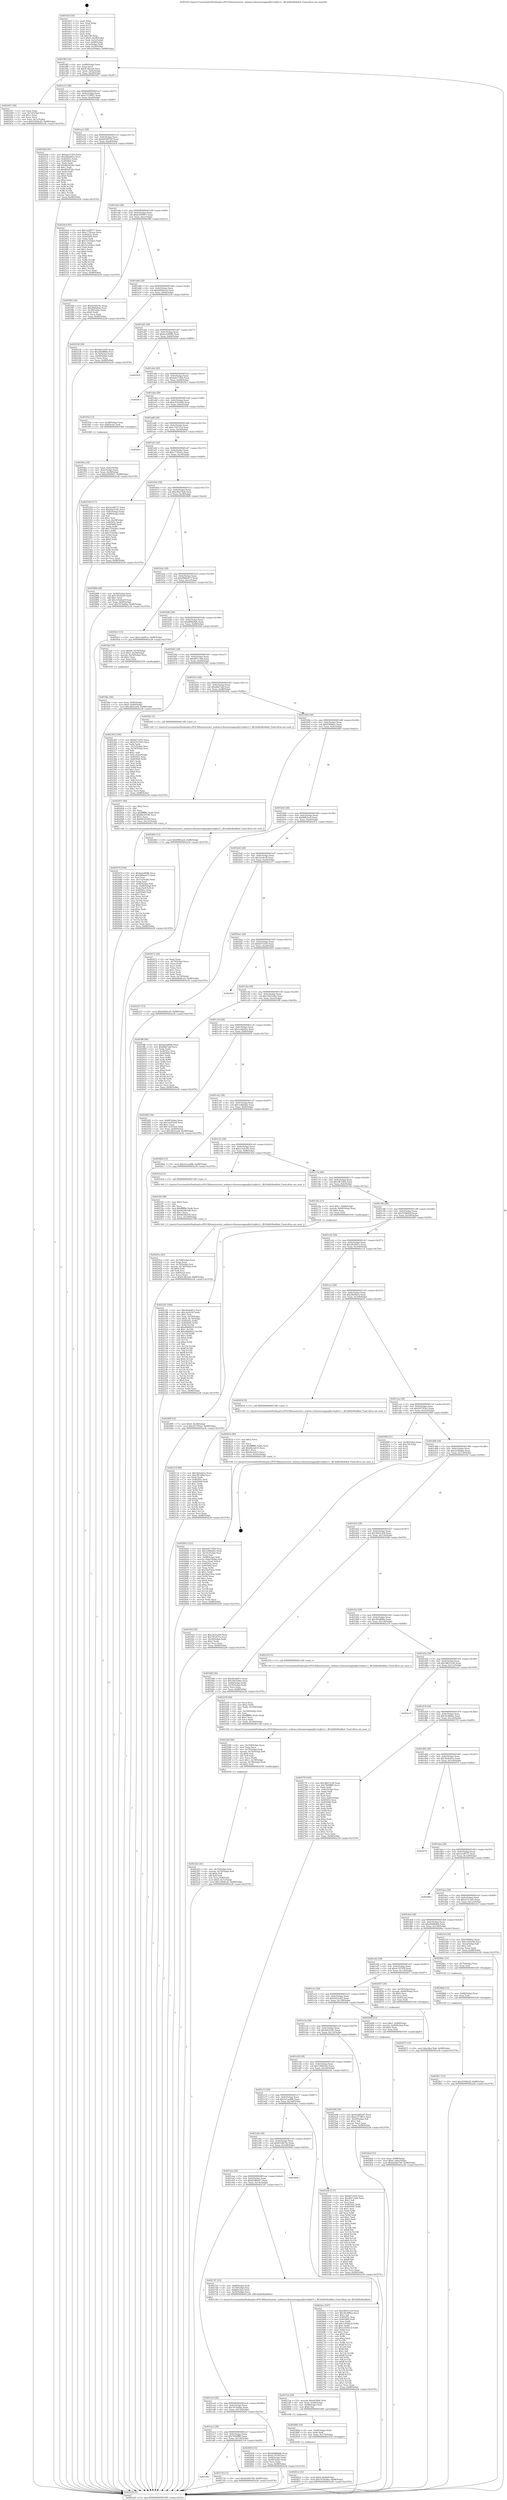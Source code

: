 digraph "0x4019c0" {
  label = "0x4019c0 (/mnt/c/Users/mathe/Desktop/tcc/POCII/binaries/extr_nodemcu-firmwareappsqlite3sqlite3.c_fkChildIsModified_Final-ollvm.out::main(0))"
  labelloc = "t"
  node[shape=record]

  Entry [label="",width=0.3,height=0.3,shape=circle,fillcolor=black,style=filled]
  "0x4019f2" [label="{
     0x4019f2 [32]\l
     | [instrs]\l
     &nbsp;&nbsp;0x4019f2 \<+6\>: mov -0x98(%rbp),%eax\l
     &nbsp;&nbsp;0x4019f8 \<+2\>: mov %eax,%ecx\l
     &nbsp;&nbsp;0x4019fa \<+6\>: sub $0x9c38cae8,%ecx\l
     &nbsp;&nbsp;0x401a00 \<+6\>: mov %eax,-0x9c(%rbp)\l
     &nbsp;&nbsp;0x401a06 \<+6\>: mov %ecx,-0xa0(%rbp)\l
     &nbsp;&nbsp;0x401a0c \<+6\>: je 0000000000402447 \<main+0xa87\>\l
  }"]
  "0x402447" [label="{
     0x402447 [28]\l
     | [instrs]\l
     &nbsp;&nbsp;0x402447 \<+2\>: xor %eax,%eax\l
     &nbsp;&nbsp;0x402449 \<+3\>: mov -0x7c(%rbp),%ecx\l
     &nbsp;&nbsp;0x40244c \<+3\>: sub $0x1,%eax\l
     &nbsp;&nbsp;0x40244f \<+2\>: sub %eax,%ecx\l
     &nbsp;&nbsp;0x402451 \<+3\>: mov %ecx,-0x7c(%rbp)\l
     &nbsp;&nbsp;0x402454 \<+10\>: movl $0x53004cd2,-0x98(%rbp)\l
     &nbsp;&nbsp;0x40245e \<+5\>: jmp 0000000000402a36 \<main+0x1076\>\l
  }"]
  "0x401a12" [label="{
     0x401a12 [28]\l
     | [instrs]\l
     &nbsp;&nbsp;0x401a12 \<+5\>: jmp 0000000000401a17 \<main+0x57\>\l
     &nbsp;&nbsp;0x401a17 \<+6\>: mov -0x9c(%rbp),%eax\l
     &nbsp;&nbsp;0x401a1d \<+5\>: sub $0xa727d851,%eax\l
     &nbsp;&nbsp;0x401a22 \<+6\>: mov %eax,-0xa4(%rbp)\l
     &nbsp;&nbsp;0x401a28 \<+6\>: je 00000000004025bb \<main+0xbfb\>\l
  }"]
  Exit [label="",width=0.3,height=0.3,shape=circle,fillcolor=black,style=filled,peripheries=2]
  "0x4025bb" [label="{
     0x4025bb [91]\l
     | [instrs]\l
     &nbsp;&nbsp;0x4025bb \<+5\>: mov $0xbab77d50,%eax\l
     &nbsp;&nbsp;0x4025c0 \<+5\>: mov $0x28e9fd1a,%ecx\l
     &nbsp;&nbsp;0x4025c5 \<+7\>: mov 0x40505c,%edx\l
     &nbsp;&nbsp;0x4025cc \<+7\>: mov 0x405060,%esi\l
     &nbsp;&nbsp;0x4025d3 \<+2\>: mov %edx,%edi\l
     &nbsp;&nbsp;0x4025d5 \<+6\>: add $0x8b5d52bc,%edi\l
     &nbsp;&nbsp;0x4025db \<+3\>: sub $0x1,%edi\l
     &nbsp;&nbsp;0x4025de \<+6\>: sub $0x8b5d52bc,%edi\l
     &nbsp;&nbsp;0x4025e4 \<+3\>: imul %edi,%edx\l
     &nbsp;&nbsp;0x4025e7 \<+3\>: and $0x1,%edx\l
     &nbsp;&nbsp;0x4025ea \<+3\>: cmp $0x0,%edx\l
     &nbsp;&nbsp;0x4025ed \<+4\>: sete %r8b\l
     &nbsp;&nbsp;0x4025f1 \<+3\>: cmp $0xa,%esi\l
     &nbsp;&nbsp;0x4025f4 \<+4\>: setl %r9b\l
     &nbsp;&nbsp;0x4025f8 \<+3\>: mov %r8b,%r10b\l
     &nbsp;&nbsp;0x4025fb \<+3\>: and %r9b,%r10b\l
     &nbsp;&nbsp;0x4025fe \<+3\>: xor %r9b,%r8b\l
     &nbsp;&nbsp;0x402601 \<+3\>: or %r8b,%r10b\l
     &nbsp;&nbsp;0x402604 \<+4\>: test $0x1,%r10b\l
     &nbsp;&nbsp;0x402608 \<+3\>: cmovne %ecx,%eax\l
     &nbsp;&nbsp;0x40260b \<+6\>: mov %eax,-0x98(%rbp)\l
     &nbsp;&nbsp;0x402611 \<+5\>: jmp 0000000000402a36 \<main+0x1076\>\l
  }"]
  "0x401a2e" [label="{
     0x401a2e [28]\l
     | [instrs]\l
     &nbsp;&nbsp;0x401a2e \<+5\>: jmp 0000000000401a33 \<main+0x73\>\l
     &nbsp;&nbsp;0x401a33 \<+6\>: mov -0x9c(%rbp),%eax\l
     &nbsp;&nbsp;0x401a39 \<+5\>: sub $0xb020b749,%eax\l
     &nbsp;&nbsp;0x401a3e \<+6\>: mov %eax,-0xa8(%rbp)\l
     &nbsp;&nbsp;0x401a44 \<+6\>: je 00000000004024cd \<main+0xb0d\>\l
  }"]
  "0x4028c7" [label="{
     0x4028c7 [15]\l
     | [instrs]\l
     &nbsp;&nbsp;0x4028c7 \<+10\>: movl $0x2556b63f,-0x98(%rbp)\l
     &nbsp;&nbsp;0x4028d1 \<+5\>: jmp 0000000000402a36 \<main+0x1076\>\l
  }"]
  "0x4024cd" [label="{
     0x4024cd [91]\l
     | [instrs]\l
     &nbsp;&nbsp;0x4024cd \<+5\>: mov $0x3ce9f737,%eax\l
     &nbsp;&nbsp;0x4024d2 \<+5\>: mov $0xc7795ace,%ecx\l
     &nbsp;&nbsp;0x4024d7 \<+7\>: mov 0x40505c,%edx\l
     &nbsp;&nbsp;0x4024de \<+7\>: mov 0x405060,%esi\l
     &nbsp;&nbsp;0x4024e5 \<+2\>: mov %edx,%edi\l
     &nbsp;&nbsp;0x4024e7 \<+6\>: add $0x531d3da1,%edi\l
     &nbsp;&nbsp;0x4024ed \<+3\>: sub $0x1,%edi\l
     &nbsp;&nbsp;0x4024f0 \<+6\>: sub $0x531d3da1,%edi\l
     &nbsp;&nbsp;0x4024f6 \<+3\>: imul %edi,%edx\l
     &nbsp;&nbsp;0x4024f9 \<+3\>: and $0x1,%edx\l
     &nbsp;&nbsp;0x4024fc \<+3\>: cmp $0x0,%edx\l
     &nbsp;&nbsp;0x4024ff \<+4\>: sete %r8b\l
     &nbsp;&nbsp;0x402503 \<+3\>: cmp $0xa,%esi\l
     &nbsp;&nbsp;0x402506 \<+4\>: setl %r9b\l
     &nbsp;&nbsp;0x40250a \<+3\>: mov %r8b,%r10b\l
     &nbsp;&nbsp;0x40250d \<+3\>: and %r9b,%r10b\l
     &nbsp;&nbsp;0x402510 \<+3\>: xor %r9b,%r8b\l
     &nbsp;&nbsp;0x402513 \<+3\>: or %r8b,%r10b\l
     &nbsp;&nbsp;0x402516 \<+4\>: test $0x1,%r10b\l
     &nbsp;&nbsp;0x40251a \<+3\>: cmovne %ecx,%eax\l
     &nbsp;&nbsp;0x40251d \<+6\>: mov %eax,-0x98(%rbp)\l
     &nbsp;&nbsp;0x402523 \<+5\>: jmp 0000000000402a36 \<main+0x1076\>\l
  }"]
  "0x401a4a" [label="{
     0x401a4a [28]\l
     | [instrs]\l
     &nbsp;&nbsp;0x401a4a \<+5\>: jmp 0000000000401a4f \<main+0x8f\>\l
     &nbsp;&nbsp;0x401a4f \<+6\>: mov -0x9c(%rbp),%eax\l
     &nbsp;&nbsp;0x401a55 \<+5\>: sub $0xb3f56907,%eax\l
     &nbsp;&nbsp;0x401a5a \<+6\>: mov %eax,-0xac(%rbp)\l
     &nbsp;&nbsp;0x401a60 \<+6\>: je 0000000000401f82 \<main+0x5c2\>\l
  }"]
  "0x4028b8" [label="{
     0x4028b8 [15]\l
     | [instrs]\l
     &nbsp;&nbsp;0x4028b8 \<+7\>: mov -0x88(%rbp),%rax\l
     &nbsp;&nbsp;0x4028bf \<+3\>: mov %rax,%rdi\l
     &nbsp;&nbsp;0x4028c2 \<+5\>: call 0000000000401030 \<free@plt\>\l
     | [calls]\l
     &nbsp;&nbsp;0x401030 \{1\} (unknown)\l
  }"]
  "0x401f82" [label="{
     0x401f82 [30]\l
     | [instrs]\l
     &nbsp;&nbsp;0x401f82 \<+5\>: mov $0x6536b74c,%eax\l
     &nbsp;&nbsp;0x401f87 \<+5\>: mov $0xdf94a8eb,%ecx\l
     &nbsp;&nbsp;0x401f8c \<+3\>: mov -0x30(%rbp),%edx\l
     &nbsp;&nbsp;0x401f8f \<+3\>: cmp $0x0,%edx\l
     &nbsp;&nbsp;0x401f92 \<+3\>: cmove %ecx,%eax\l
     &nbsp;&nbsp;0x401f95 \<+6\>: mov %eax,-0x98(%rbp)\l
     &nbsp;&nbsp;0x401f9b \<+5\>: jmp 0000000000402a36 \<main+0x1076\>\l
  }"]
  "0x401a66" [label="{
     0x401a66 [28]\l
     | [instrs]\l
     &nbsp;&nbsp;0x401a66 \<+5\>: jmp 0000000000401a6b \<main+0xab\>\l
     &nbsp;&nbsp;0x401a6b \<+6\>: mov -0x9c(%rbp),%eax\l
     &nbsp;&nbsp;0x401a71 \<+5\>: sub $0xb4944ce4,%eax\l
     &nbsp;&nbsp;0x401a76 \<+6\>: mov %eax,-0xb0(%rbp)\l
     &nbsp;&nbsp;0x401a7c \<+6\>: je 0000000000402236 \<main+0x876\>\l
  }"]
  "0x402875" [label="{
     0x402875 [15]\l
     | [instrs]\l
     &nbsp;&nbsp;0x402875 \<+10\>: movl $0xc8ba74a6,-0x98(%rbp)\l
     &nbsp;&nbsp;0x40287f \<+5\>: jmp 0000000000402a36 \<main+0x1076\>\l
  }"]
  "0x402236" [label="{
     0x402236 [30]\l
     | [instrs]\l
     &nbsp;&nbsp;0x402236 \<+5\>: mov $0x4d23c6f2,%eax\l
     &nbsp;&nbsp;0x40223b \<+5\>: mov $0x382df66a,%ecx\l
     &nbsp;&nbsp;0x402240 \<+3\>: mov -0x74(%rbp),%edx\l
     &nbsp;&nbsp;0x402243 \<+3\>: cmp -0x68(%rbp),%edx\l
     &nbsp;&nbsp;0x402246 \<+3\>: cmovl %ecx,%eax\l
     &nbsp;&nbsp;0x402249 \<+6\>: mov %eax,-0x98(%rbp)\l
     &nbsp;&nbsp;0x40224f \<+5\>: jmp 0000000000402a36 \<main+0x1076\>\l
  }"]
  "0x401a82" [label="{
     0x401a82 [28]\l
     | [instrs]\l
     &nbsp;&nbsp;0x401a82 \<+5\>: jmp 0000000000401a87 \<main+0xc7\>\l
     &nbsp;&nbsp;0x401a87 \<+6\>: mov -0x9c(%rbp),%eax\l
     &nbsp;&nbsp;0x401a8d \<+5\>: sub $0xba2e8096,%eax\l
     &nbsp;&nbsp;0x401a92 \<+6\>: mov %eax,-0xb4(%rbp)\l
     &nbsp;&nbsp;0x401a98 \<+6\>: je 0000000000402924 \<main+0xf64\>\l
  }"]
  "0x40281d" [label="{
     0x40281d [25]\l
     | [instrs]\l
     &nbsp;&nbsp;0x40281d \<+10\>: movl $0x0,-0x94(%rbp)\l
     &nbsp;&nbsp;0x402827 \<+10\>: movl $0x7474a0ba,-0x98(%rbp)\l
     &nbsp;&nbsp;0x402831 \<+5\>: jmp 0000000000402a36 \<main+0x1076\>\l
  }"]
  "0x402924" [label="{
     0x402924\l
  }", style=dashed]
  "0x401a9e" [label="{
     0x401a9e [28]\l
     | [instrs]\l
     &nbsp;&nbsp;0x401a9e \<+5\>: jmp 0000000000401aa3 \<main+0xe3\>\l
     &nbsp;&nbsp;0x401aa3 \<+6\>: mov -0x9c(%rbp),%eax\l
     &nbsp;&nbsp;0x401aa9 \<+5\>: sub $0xbab77d50,%eax\l
     &nbsp;&nbsp;0x401aae \<+6\>: mov %eax,-0xb8(%rbp)\l
     &nbsp;&nbsp;0x401ab4 \<+6\>: je 00000000004029c3 \<main+0x1003\>\l
  }"]
  "0x40280b" [label="{
     0x40280b [18]\l
     | [instrs]\l
     &nbsp;&nbsp;0x40280b \<+4\>: mov -0x60(%rbp),%rdx\l
     &nbsp;&nbsp;0x40280f \<+3\>: mov %rdx,%rdi\l
     &nbsp;&nbsp;0x402812 \<+6\>: mov %eax,-0x170(%rbp)\l
     &nbsp;&nbsp;0x402818 \<+5\>: call 0000000000401030 \<free@plt\>\l
     | [calls]\l
     &nbsp;&nbsp;0x401030 \{1\} (unknown)\l
  }"]
  "0x4029c3" [label="{
     0x4029c3\l
  }", style=dashed]
  "0x401aba" [label="{
     0x401aba [28]\l
     | [instrs]\l
     &nbsp;&nbsp;0x401aba \<+5\>: jmp 0000000000401abf \<main+0xff\>\l
     &nbsp;&nbsp;0x401abf \<+6\>: mov -0x9c(%rbp),%eax\l
     &nbsp;&nbsp;0x401ac5 \<+5\>: sub $0xc435a500,%eax\l
     &nbsp;&nbsp;0x401aca \<+6\>: mov %eax,-0xbc(%rbp)\l
     &nbsp;&nbsp;0x401ad0 \<+6\>: je 0000000000401f5d \<main+0x59d\>\l
  }"]
  "0x4027ee" [label="{
     0x4027ee [29]\l
     | [instrs]\l
     &nbsp;&nbsp;0x4027ee \<+10\>: movabs $0x4030b6,%rdi\l
     &nbsp;&nbsp;0x4027f8 \<+6\>: mov %eax,-0x90(%rbp)\l
     &nbsp;&nbsp;0x4027fe \<+6\>: mov -0x90(%rbp),%esi\l
     &nbsp;&nbsp;0x402804 \<+2\>: mov $0x0,%al\l
     &nbsp;&nbsp;0x402806 \<+5\>: call 0000000000401040 \<printf@plt\>\l
     | [calls]\l
     &nbsp;&nbsp;0x401040 \{1\} (unknown)\l
  }"]
  "0x401f5d" [label="{
     0x401f5d [13]\l
     | [instrs]\l
     &nbsp;&nbsp;0x401f5d \<+4\>: mov -0x48(%rbp),%rax\l
     &nbsp;&nbsp;0x401f61 \<+4\>: mov 0x8(%rax),%rdi\l
     &nbsp;&nbsp;0x401f65 \<+5\>: call 0000000000401060 \<atoi@plt\>\l
     | [calls]\l
     &nbsp;&nbsp;0x401060 \{1\} (unknown)\l
  }"]
  "0x401ad6" [label="{
     0x401ad6 [28]\l
     | [instrs]\l
     &nbsp;&nbsp;0x401ad6 \<+5\>: jmp 0000000000401adb \<main+0x11b\>\l
     &nbsp;&nbsp;0x401adb \<+6\>: mov -0x9c(%rbp),%eax\l
     &nbsp;&nbsp;0x401ae1 \<+5\>: sub $0xc72b7e1d,%eax\l
     &nbsp;&nbsp;0x401ae6 \<+6\>: mov %eax,-0xc0(%rbp)\l
     &nbsp;&nbsp;0x401aec \<+6\>: je 00000000004028e5 \<main+0xf25\>\l
  }"]
  "0x401efe" [label="{
     0x401efe\l
  }", style=dashed]
  "0x4028e5" [label="{
     0x4028e5\l
  }", style=dashed]
  "0x401af2" [label="{
     0x401af2 [28]\l
     | [instrs]\l
     &nbsp;&nbsp;0x401af2 \<+5\>: jmp 0000000000401af7 \<main+0x137\>\l
     &nbsp;&nbsp;0x401af7 \<+6\>: mov -0x9c(%rbp),%eax\l
     &nbsp;&nbsp;0x401afd \<+5\>: sub $0xc7795ace,%eax\l
     &nbsp;&nbsp;0x401b02 \<+6\>: mov %eax,-0xc4(%rbp)\l
     &nbsp;&nbsp;0x401b08 \<+6\>: je 0000000000402528 \<main+0xb68\>\l
  }"]
  "0x4027c8" [label="{
     0x4027c8 [15]\l
     | [instrs]\l
     &nbsp;&nbsp;0x4027c8 \<+10\>: movl $0xb020b749,-0x98(%rbp)\l
     &nbsp;&nbsp;0x4027d2 \<+5\>: jmp 0000000000402a36 \<main+0x1076\>\l
  }"]
  "0x402528" [label="{
     0x402528 [117]\l
     | [instrs]\l
     &nbsp;&nbsp;0x402528 \<+5\>: mov $0x3ce9f737,%eax\l
     &nbsp;&nbsp;0x40252d \<+5\>: mov $0x4de253fc,%ecx\l
     &nbsp;&nbsp;0x402532 \<+6\>: mov -0x8c(%rbp),%edx\l
     &nbsp;&nbsp;0x402538 \<+3\>: cmp -0x80(%rbp),%edx\l
     &nbsp;&nbsp;0x40253b \<+4\>: setl %sil\l
     &nbsp;&nbsp;0x40253f \<+4\>: and $0x1,%sil\l
     &nbsp;&nbsp;0x402543 \<+4\>: mov %sil,-0x29(%rbp)\l
     &nbsp;&nbsp;0x402547 \<+7\>: mov 0x40505c,%edx\l
     &nbsp;&nbsp;0x40254e \<+7\>: mov 0x405060,%edi\l
     &nbsp;&nbsp;0x402555 \<+3\>: mov %edx,%r8d\l
     &nbsp;&nbsp;0x402558 \<+7\>: add $0x755b26cc,%r8d\l
     &nbsp;&nbsp;0x40255f \<+4\>: sub $0x1,%r8d\l
     &nbsp;&nbsp;0x402563 \<+7\>: sub $0x755b26cc,%r8d\l
     &nbsp;&nbsp;0x40256a \<+4\>: imul %r8d,%edx\l
     &nbsp;&nbsp;0x40256e \<+3\>: and $0x1,%edx\l
     &nbsp;&nbsp;0x402571 \<+3\>: cmp $0x0,%edx\l
     &nbsp;&nbsp;0x402574 \<+4\>: sete %sil\l
     &nbsp;&nbsp;0x402578 \<+3\>: cmp $0xa,%edi\l
     &nbsp;&nbsp;0x40257b \<+4\>: setl %r9b\l
     &nbsp;&nbsp;0x40257f \<+3\>: mov %sil,%r10b\l
     &nbsp;&nbsp;0x402582 \<+3\>: and %r9b,%r10b\l
     &nbsp;&nbsp;0x402585 \<+3\>: xor %r9b,%sil\l
     &nbsp;&nbsp;0x402588 \<+3\>: or %sil,%r10b\l
     &nbsp;&nbsp;0x40258b \<+4\>: test $0x1,%r10b\l
     &nbsp;&nbsp;0x40258f \<+3\>: cmovne %ecx,%eax\l
     &nbsp;&nbsp;0x402592 \<+6\>: mov %eax,-0x98(%rbp)\l
     &nbsp;&nbsp;0x402598 \<+5\>: jmp 0000000000402a36 \<main+0x1076\>\l
  }"]
  "0x401b0e" [label="{
     0x401b0e [28]\l
     | [instrs]\l
     &nbsp;&nbsp;0x401b0e \<+5\>: jmp 0000000000401b13 \<main+0x153\>\l
     &nbsp;&nbsp;0x401b13 \<+6\>: mov -0x9c(%rbp),%eax\l
     &nbsp;&nbsp;0x401b19 \<+5\>: sub $0xc8ba74a6,%eax\l
     &nbsp;&nbsp;0x401b1e \<+6\>: mov %eax,-0xc8(%rbp)\l
     &nbsp;&nbsp;0x401b24 \<+6\>: je 0000000000402884 \<main+0xec4\>\l
  }"]
  "0x401ee2" [label="{
     0x401ee2 [28]\l
     | [instrs]\l
     &nbsp;&nbsp;0x401ee2 \<+5\>: jmp 0000000000401ee7 \<main+0x527\>\l
     &nbsp;&nbsp;0x401ee7 \<+6\>: mov -0x9c(%rbp),%eax\l
     &nbsp;&nbsp;0x401eed \<+5\>: sub $0x7649ff80,%eax\l
     &nbsp;&nbsp;0x401ef2 \<+6\>: mov %eax,-0x154(%rbp)\l
     &nbsp;&nbsp;0x401ef8 \<+6\>: je 00000000004027c8 \<main+0xe08\>\l
  }"]
  "0x402884" [label="{
     0x402884 [40]\l
     | [instrs]\l
     &nbsp;&nbsp;0x402884 \<+6\>: mov -0x94(%rbp),%eax\l
     &nbsp;&nbsp;0x40288a \<+5\>: sub $0x1d5a0a29,%eax\l
     &nbsp;&nbsp;0x40288f \<+3\>: add $0x1,%eax\l
     &nbsp;&nbsp;0x402892 \<+5\>: add $0x1d5a0a29,%eax\l
     &nbsp;&nbsp;0x402897 \<+6\>: mov %eax,-0x94(%rbp)\l
     &nbsp;&nbsp;0x40289d \<+10\>: movl $0x7474a0ba,-0x98(%rbp)\l
     &nbsp;&nbsp;0x4028a7 \<+5\>: jmp 0000000000402a36 \<main+0x1076\>\l
  }"]
  "0x401b2a" [label="{
     0x401b2a [28]\l
     | [instrs]\l
     &nbsp;&nbsp;0x401b2a \<+5\>: jmp 0000000000401b2f \<main+0x16f\>\l
     &nbsp;&nbsp;0x401b2f \<+6\>: mov -0x9c(%rbp),%eax\l
     &nbsp;&nbsp;0x401b35 \<+5\>: sub $0xd9bbe673,%eax\l
     &nbsp;&nbsp;0x401b3a \<+6\>: mov %eax,-0xcc(%rbp)\l
     &nbsp;&nbsp;0x401b40 \<+6\>: je 00000000004020e3 \<main+0x723\>\l
  }"]
  "0x402836" [label="{
     0x402836 [33]\l
     | [instrs]\l
     &nbsp;&nbsp;0x402836 \<+5\>: mov $0x44d964db,%eax\l
     &nbsp;&nbsp;0x40283b \<+5\>: mov $0x4c79705f,%ecx\l
     &nbsp;&nbsp;0x402840 \<+6\>: mov -0x94(%rbp),%edx\l
     &nbsp;&nbsp;0x402846 \<+3\>: cmp -0x68(%rbp),%edx\l
     &nbsp;&nbsp;0x402849 \<+3\>: cmovl %ecx,%eax\l
     &nbsp;&nbsp;0x40284c \<+6\>: mov %eax,-0x98(%rbp)\l
     &nbsp;&nbsp;0x402852 \<+5\>: jmp 0000000000402a36 \<main+0x1076\>\l
  }"]
  "0x4020e3" [label="{
     0x4020e3 [15]\l
     | [instrs]\l
     &nbsp;&nbsp;0x4020e3 \<+10\>: movl $0x1cab441e,-0x98(%rbp)\l
     &nbsp;&nbsp;0x4020ed \<+5\>: jmp 0000000000402a36 \<main+0x1076\>\l
  }"]
  "0x401b46" [label="{
     0x401b46 [28]\l
     | [instrs]\l
     &nbsp;&nbsp;0x401b46 \<+5\>: jmp 0000000000401b4b \<main+0x18b\>\l
     &nbsp;&nbsp;0x401b4b \<+6\>: mov -0x9c(%rbp),%eax\l
     &nbsp;&nbsp;0x401b51 \<+5\>: sub $0xdf94a8eb,%eax\l
     &nbsp;&nbsp;0x401b56 \<+6\>: mov %eax,-0xd0(%rbp)\l
     &nbsp;&nbsp;0x401b5c \<+6\>: je 0000000000401fa0 \<main+0x5e0\>\l
  }"]
  "0x401ec6" [label="{
     0x401ec6 [28]\l
     | [instrs]\l
     &nbsp;&nbsp;0x401ec6 \<+5\>: jmp 0000000000401ecb \<main+0x50b\>\l
     &nbsp;&nbsp;0x401ecb \<+6\>: mov -0x9c(%rbp),%eax\l
     &nbsp;&nbsp;0x401ed1 \<+5\>: sub $0x7474a0ba,%eax\l
     &nbsp;&nbsp;0x401ed6 \<+6\>: mov %eax,-0x150(%rbp)\l
     &nbsp;&nbsp;0x401edc \<+6\>: je 0000000000402836 \<main+0xe76\>\l
  }"]
  "0x401fa0" [label="{
     0x401fa0 [30]\l
     | [instrs]\l
     &nbsp;&nbsp;0x401fa0 \<+7\>: movl $0x64,-0x50(%rbp)\l
     &nbsp;&nbsp;0x401fa7 \<+7\>: movl $0x1,-0x54(%rbp)\l
     &nbsp;&nbsp;0x401fae \<+4\>: movslq -0x54(%rbp),%rax\l
     &nbsp;&nbsp;0x401fb2 \<+4\>: shl $0x2,%rax\l
     &nbsp;&nbsp;0x401fb6 \<+3\>: mov %rax,%rdi\l
     &nbsp;&nbsp;0x401fb9 \<+5\>: call 0000000000401050 \<malloc@plt\>\l
     | [calls]\l
     &nbsp;&nbsp;0x401050 \{1\} (unknown)\l
  }"]
  "0x401b62" [label="{
     0x401b62 [28]\l
     | [instrs]\l
     &nbsp;&nbsp;0x401b62 \<+5\>: jmp 0000000000401b67 \<main+0x1a7\>\l
     &nbsp;&nbsp;0x401b67 \<+6\>: mov -0x9c(%rbp),%eax\l
     &nbsp;&nbsp;0x401b6d \<+5\>: sub $0xdf97c3d4,%eax\l
     &nbsp;&nbsp;0x401b72 \<+6\>: mov %eax,-0xd4(%rbp)\l
     &nbsp;&nbsp;0x401b78 \<+6\>: je 0000000000402365 \<main+0x9a5\>\l
  }"]
  "0x4027d7" [label="{
     0x4027d7 [23]\l
     | [instrs]\l
     &nbsp;&nbsp;0x4027d7 \<+4\>: mov -0x60(%rbp),%rdi\l
     &nbsp;&nbsp;0x4027db \<+4\>: mov -0x70(%rbp),%rsi\l
     &nbsp;&nbsp;0x4027df \<+7\>: mov -0x88(%rbp),%rdx\l
     &nbsp;&nbsp;0x4027e6 \<+3\>: mov -0x50(%rbp),%ecx\l
     &nbsp;&nbsp;0x4027e9 \<+5\>: call 0000000000401240 \<fkChildIsModified\>\l
     | [calls]\l
     &nbsp;&nbsp;0x401240 \{1\} (/mnt/c/Users/mathe/Desktop/tcc/POCII/binaries/extr_nodemcu-firmwareappsqlite3sqlite3.c_fkChildIsModified_Final-ollvm.out::fkChildIsModified)\l
  }"]
  "0x402365" [label="{
     0x402365 [106]\l
     | [instrs]\l
     &nbsp;&nbsp;0x402365 \<+5\>: mov $0xb073205,%eax\l
     &nbsp;&nbsp;0x40236a \<+5\>: mov $0x43513ef3,%ecx\l
     &nbsp;&nbsp;0x40236f \<+2\>: xor %edx,%edx\l
     &nbsp;&nbsp;0x402371 \<+3\>: mov -0x7c(%rbp),%esi\l
     &nbsp;&nbsp;0x402374 \<+3\>: cmp -0x78(%rbp),%esi\l
     &nbsp;&nbsp;0x402377 \<+4\>: setl %dil\l
     &nbsp;&nbsp;0x40237b \<+4\>: and $0x1,%dil\l
     &nbsp;&nbsp;0x40237f \<+4\>: mov %dil,-0x2a(%rbp)\l
     &nbsp;&nbsp;0x402383 \<+7\>: mov 0x40505c,%esi\l
     &nbsp;&nbsp;0x40238a \<+8\>: mov 0x405060,%r8d\l
     &nbsp;&nbsp;0x402392 \<+3\>: sub $0x1,%edx\l
     &nbsp;&nbsp;0x402395 \<+3\>: mov %esi,%r9d\l
     &nbsp;&nbsp;0x402398 \<+3\>: add %edx,%r9d\l
     &nbsp;&nbsp;0x40239b \<+4\>: imul %r9d,%esi\l
     &nbsp;&nbsp;0x40239f \<+3\>: and $0x1,%esi\l
     &nbsp;&nbsp;0x4023a2 \<+3\>: cmp $0x0,%esi\l
     &nbsp;&nbsp;0x4023a5 \<+4\>: sete %dil\l
     &nbsp;&nbsp;0x4023a9 \<+4\>: cmp $0xa,%r8d\l
     &nbsp;&nbsp;0x4023ad \<+4\>: setl %r10b\l
     &nbsp;&nbsp;0x4023b1 \<+3\>: mov %dil,%r11b\l
     &nbsp;&nbsp;0x4023b4 \<+3\>: and %r10b,%r11b\l
     &nbsp;&nbsp;0x4023b7 \<+3\>: xor %r10b,%dil\l
     &nbsp;&nbsp;0x4023ba \<+3\>: or %dil,%r11b\l
     &nbsp;&nbsp;0x4023bd \<+4\>: test $0x1,%r11b\l
     &nbsp;&nbsp;0x4023c1 \<+3\>: cmovne %ecx,%eax\l
     &nbsp;&nbsp;0x4023c4 \<+6\>: mov %eax,-0x98(%rbp)\l
     &nbsp;&nbsp;0x4023ca \<+5\>: jmp 0000000000402a36 \<main+0x1076\>\l
  }"]
  "0x401b7e" [label="{
     0x401b7e [28]\l
     | [instrs]\l
     &nbsp;&nbsp;0x401b7e \<+5\>: jmp 0000000000401b83 \<main+0x1c3\>\l
     &nbsp;&nbsp;0x401b83 \<+6\>: mov -0x9c(%rbp),%eax\l
     &nbsp;&nbsp;0x401b89 \<+5\>: sub $0xdfa67abf,%eax\l
     &nbsp;&nbsp;0x401b8e \<+6\>: mov %eax,-0xd8(%rbp)\l
     &nbsp;&nbsp;0x401b94 \<+6\>: je 000000000040204c \<main+0x68c\>\l
  }"]
  "0x401eaa" [label="{
     0x401eaa [28]\l
     | [instrs]\l
     &nbsp;&nbsp;0x401eaa \<+5\>: jmp 0000000000401eaf \<main+0x4ef\>\l
     &nbsp;&nbsp;0x401eaf \<+6\>: mov -0x9c(%rbp),%eax\l
     &nbsp;&nbsp;0x401eb5 \<+5\>: sub $0x65d84e47,%eax\l
     &nbsp;&nbsp;0x401eba \<+6\>: mov %eax,-0x14c(%rbp)\l
     &nbsp;&nbsp;0x401ec0 \<+6\>: je 00000000004027d7 \<main+0xe17\>\l
  }"]
  "0x40204c" [label="{
     0x40204c [5]\l
     | [instrs]\l
     &nbsp;&nbsp;0x40204c \<+5\>: call 0000000000401160 \<next_i\>\l
     | [calls]\l
     &nbsp;&nbsp;0x401160 \{1\} (/mnt/c/Users/mathe/Desktop/tcc/POCII/binaries/extr_nodemcu-firmwareappsqlite3sqlite3.c_fkChildIsModified_Final-ollvm.out::next_i)\l
  }"]
  "0x401b9a" [label="{
     0x401b9a [28]\l
     | [instrs]\l
     &nbsp;&nbsp;0x401b9a \<+5\>: jmp 0000000000401b9f \<main+0x1df\>\l
     &nbsp;&nbsp;0x401b9f \<+6\>: mov -0x9c(%rbp),%eax\l
     &nbsp;&nbsp;0x401ba5 \<+5\>: sub $0xf1f6b8ce,%eax\l
     &nbsp;&nbsp;0x401baa \<+6\>: mov %eax,-0xdc(%rbp)\l
     &nbsp;&nbsp;0x401bb0 \<+6\>: je 0000000000402463 \<main+0xaa3\>\l
  }"]
  "0x4028d6" [label="{
     0x4028d6\l
  }", style=dashed]
  "0x402463" [label="{
     0x402463 [15]\l
     | [instrs]\l
     &nbsp;&nbsp;0x402463 \<+10\>: movl $0xf9f63ac6,-0x98(%rbp)\l
     &nbsp;&nbsp;0x40246d \<+5\>: jmp 0000000000402a36 \<main+0x1076\>\l
  }"]
  "0x401bb6" [label="{
     0x401bb6 [28]\l
     | [instrs]\l
     &nbsp;&nbsp;0x401bb6 \<+5\>: jmp 0000000000401bbb \<main+0x1fb\>\l
     &nbsp;&nbsp;0x401bbb \<+6\>: mov -0x9c(%rbp),%eax\l
     &nbsp;&nbsp;0x401bc1 \<+5\>: sub $0xf9f63ac6,%eax\l
     &nbsp;&nbsp;0x401bc6 \<+6\>: mov %eax,-0xe0(%rbp)\l
     &nbsp;&nbsp;0x401bcc \<+6\>: je 0000000000402472 \<main+0xab2\>\l
  }"]
  "0x401e8e" [label="{
     0x401e8e [28]\l
     | [instrs]\l
     &nbsp;&nbsp;0x401e8e \<+5\>: jmp 0000000000401e93 \<main+0x4d3\>\l
     &nbsp;&nbsp;0x401e93 \<+6\>: mov -0x9c(%rbp),%eax\l
     &nbsp;&nbsp;0x401e99 \<+5\>: sub $0x6536b74c,%eax\l
     &nbsp;&nbsp;0x401e9e \<+6\>: mov %eax,-0x148(%rbp)\l
     &nbsp;&nbsp;0x401ea4 \<+6\>: je 00000000004028d6 \<main+0xf16\>\l
  }"]
  "0x402472" [label="{
     0x402472 [36]\l
     | [instrs]\l
     &nbsp;&nbsp;0x402472 \<+2\>: xor %eax,%eax\l
     &nbsp;&nbsp;0x402474 \<+3\>: mov -0x74(%rbp),%ecx\l
     &nbsp;&nbsp;0x402477 \<+2\>: mov %eax,%edx\l
     &nbsp;&nbsp;0x402479 \<+2\>: sub %ecx,%edx\l
     &nbsp;&nbsp;0x40247b \<+2\>: mov %eax,%ecx\l
     &nbsp;&nbsp;0x40247d \<+3\>: sub $0x1,%ecx\l
     &nbsp;&nbsp;0x402480 \<+2\>: add %ecx,%edx\l
     &nbsp;&nbsp;0x402482 \<+2\>: sub %edx,%eax\l
     &nbsp;&nbsp;0x402484 \<+3\>: mov %eax,-0x74(%rbp)\l
     &nbsp;&nbsp;0x402487 \<+10\>: movl $0xb4944ce4,-0x98(%rbp)\l
     &nbsp;&nbsp;0x402491 \<+5\>: jmp 0000000000402a36 \<main+0x1076\>\l
  }"]
  "0x401bd2" [label="{
     0x401bd2 [28]\l
     | [instrs]\l
     &nbsp;&nbsp;0x401bd2 \<+5\>: jmp 0000000000401bd7 \<main+0x217\>\l
     &nbsp;&nbsp;0x401bd7 \<+6\>: mov -0x9c(%rbp),%eax\l
     &nbsp;&nbsp;0x401bdd \<+5\>: sub $0x3ac0e30,%eax\l
     &nbsp;&nbsp;0x401be2 \<+6\>: mov %eax,-0xe4(%rbp)\l
     &nbsp;&nbsp;0x401be8 \<+6\>: je 0000000000402227 \<main+0x867\>\l
  }"]
  "0x4026cc" [label="{
     0x4026cc [147]\l
     | [instrs]\l
     &nbsp;&nbsp;0x4026cc \<+5\>: mov $0x38b51e38,%eax\l
     &nbsp;&nbsp;0x4026d1 \<+5\>: mov $0x3bc688ee,%ecx\l
     &nbsp;&nbsp;0x4026d6 \<+2\>: mov $0x1,%dl\l
     &nbsp;&nbsp;0x4026d8 \<+7\>: mov 0x40505c,%esi\l
     &nbsp;&nbsp;0x4026df \<+7\>: mov 0x405060,%edi\l
     &nbsp;&nbsp;0x4026e6 \<+3\>: mov %esi,%r8d\l
     &nbsp;&nbsp;0x4026e9 \<+7\>: add $0x1c9392cd,%r8d\l
     &nbsp;&nbsp;0x4026f0 \<+4\>: sub $0x1,%r8d\l
     &nbsp;&nbsp;0x4026f4 \<+7\>: sub $0x1c9392cd,%r8d\l
     &nbsp;&nbsp;0x4026fb \<+4\>: imul %r8d,%esi\l
     &nbsp;&nbsp;0x4026ff \<+3\>: and $0x1,%esi\l
     &nbsp;&nbsp;0x402702 \<+3\>: cmp $0x0,%esi\l
     &nbsp;&nbsp;0x402705 \<+4\>: sete %r9b\l
     &nbsp;&nbsp;0x402709 \<+3\>: cmp $0xa,%edi\l
     &nbsp;&nbsp;0x40270c \<+4\>: setl %r10b\l
     &nbsp;&nbsp;0x402710 \<+3\>: mov %r9b,%r11b\l
     &nbsp;&nbsp;0x402713 \<+4\>: xor $0xff,%r11b\l
     &nbsp;&nbsp;0x402717 \<+3\>: mov %r10b,%bl\l
     &nbsp;&nbsp;0x40271a \<+3\>: xor $0xff,%bl\l
     &nbsp;&nbsp;0x40271d \<+3\>: xor $0x1,%dl\l
     &nbsp;&nbsp;0x402720 \<+3\>: mov %r11b,%r14b\l
     &nbsp;&nbsp;0x402723 \<+4\>: and $0xff,%r14b\l
     &nbsp;&nbsp;0x402727 \<+3\>: and %dl,%r9b\l
     &nbsp;&nbsp;0x40272a \<+3\>: mov %bl,%r15b\l
     &nbsp;&nbsp;0x40272d \<+4\>: and $0xff,%r15b\l
     &nbsp;&nbsp;0x402731 \<+3\>: and %dl,%r10b\l
     &nbsp;&nbsp;0x402734 \<+3\>: or %r9b,%r14b\l
     &nbsp;&nbsp;0x402737 \<+3\>: or %r10b,%r15b\l
     &nbsp;&nbsp;0x40273a \<+3\>: xor %r15b,%r14b\l
     &nbsp;&nbsp;0x40273d \<+3\>: or %bl,%r11b\l
     &nbsp;&nbsp;0x402740 \<+4\>: xor $0xff,%r11b\l
     &nbsp;&nbsp;0x402744 \<+3\>: or $0x1,%dl\l
     &nbsp;&nbsp;0x402747 \<+3\>: and %dl,%r11b\l
     &nbsp;&nbsp;0x40274a \<+3\>: or %r11b,%r14b\l
     &nbsp;&nbsp;0x40274d \<+4\>: test $0x1,%r14b\l
     &nbsp;&nbsp;0x402751 \<+3\>: cmovne %ecx,%eax\l
     &nbsp;&nbsp;0x402754 \<+6\>: mov %eax,-0x98(%rbp)\l
     &nbsp;&nbsp;0x40275a \<+5\>: jmp 0000000000402a36 \<main+0x1076\>\l
  }"]
  "0x402227" [label="{
     0x402227 [15]\l
     | [instrs]\l
     &nbsp;&nbsp;0x402227 \<+10\>: movl $0xb4944ce4,-0x98(%rbp)\l
     &nbsp;&nbsp;0x402231 \<+5\>: jmp 0000000000402a36 \<main+0x1076\>\l
  }"]
  "0x401bee" [label="{
     0x401bee [28]\l
     | [instrs]\l
     &nbsp;&nbsp;0x401bee \<+5\>: jmp 0000000000401bf3 \<main+0x233\>\l
     &nbsp;&nbsp;0x401bf3 \<+6\>: mov -0x9c(%rbp),%eax\l
     &nbsp;&nbsp;0x401bf9 \<+5\>: sub $0xb073205,%eax\l
     &nbsp;&nbsp;0x401bfe \<+6\>: mov %eax,-0xe8(%rbp)\l
     &nbsp;&nbsp;0x401c04 \<+6\>: je 00000000004029a5 \<main+0xfe5\>\l
  }"]
  "0x402643" [label="{
     0x402643 [122]\l
     | [instrs]\l
     &nbsp;&nbsp;0x402643 \<+5\>: mov $0xbab77d50,%ecx\l
     &nbsp;&nbsp;0x402648 \<+5\>: mov $0x1e46ba62,%edx\l
     &nbsp;&nbsp;0x40264d \<+6\>: mov -0x16c(%rbp),%esi\l
     &nbsp;&nbsp;0x402653 \<+3\>: imul %eax,%esi\l
     &nbsp;&nbsp;0x402656 \<+7\>: mov -0x88(%rbp),%rdi\l
     &nbsp;&nbsp;0x40265d \<+7\>: movslq -0x8c(%rbp),%r8\l
     &nbsp;&nbsp;0x402664 \<+4\>: mov %esi,(%rdi,%r8,4)\l
     &nbsp;&nbsp;0x402668 \<+7\>: mov 0x40505c,%eax\l
     &nbsp;&nbsp;0x40266f \<+7\>: mov 0x405060,%esi\l
     &nbsp;&nbsp;0x402676 \<+3\>: mov %eax,%r9d\l
     &nbsp;&nbsp;0x402679 \<+7\>: sub $0x5fa2542a,%r9d\l
     &nbsp;&nbsp;0x402680 \<+4\>: sub $0x1,%r9d\l
     &nbsp;&nbsp;0x402684 \<+7\>: add $0x5fa2542a,%r9d\l
     &nbsp;&nbsp;0x40268b \<+4\>: imul %r9d,%eax\l
     &nbsp;&nbsp;0x40268f \<+3\>: and $0x1,%eax\l
     &nbsp;&nbsp;0x402692 \<+3\>: cmp $0x0,%eax\l
     &nbsp;&nbsp;0x402695 \<+4\>: sete %r10b\l
     &nbsp;&nbsp;0x402699 \<+3\>: cmp $0xa,%esi\l
     &nbsp;&nbsp;0x40269c \<+4\>: setl %r11b\l
     &nbsp;&nbsp;0x4026a0 \<+3\>: mov %r10b,%bl\l
     &nbsp;&nbsp;0x4026a3 \<+3\>: and %r11b,%bl\l
     &nbsp;&nbsp;0x4026a6 \<+3\>: xor %r11b,%r10b\l
     &nbsp;&nbsp;0x4026a9 \<+3\>: or %r10b,%bl\l
     &nbsp;&nbsp;0x4026ac \<+3\>: test $0x1,%bl\l
     &nbsp;&nbsp;0x4026af \<+3\>: cmovne %edx,%ecx\l
     &nbsp;&nbsp;0x4026b2 \<+6\>: mov %ecx,-0x98(%rbp)\l
     &nbsp;&nbsp;0x4026b8 \<+5\>: jmp 0000000000402a36 \<main+0x1076\>\l
  }"]
  "0x4029a5" [label="{
     0x4029a5\l
  }", style=dashed]
  "0x401c0a" [label="{
     0x401c0a [28]\l
     | [instrs]\l
     &nbsp;&nbsp;0x401c0a \<+5\>: jmp 0000000000401c0f \<main+0x24f\>\l
     &nbsp;&nbsp;0x401c0f \<+6\>: mov -0x9c(%rbp),%eax\l
     &nbsp;&nbsp;0x401c15 \<+5\>: sub $0x18455dbe,%eax\l
     &nbsp;&nbsp;0x401c1a \<+6\>: mov %eax,-0xec(%rbp)\l
     &nbsp;&nbsp;0x401c20 \<+6\>: je 0000000000401ff6 \<main+0x636\>\l
  }"]
  "0x40261b" [label="{
     0x40261b [40]\l
     | [instrs]\l
     &nbsp;&nbsp;0x40261b \<+5\>: mov $0x2,%ecx\l
     &nbsp;&nbsp;0x402620 \<+1\>: cltd\l
     &nbsp;&nbsp;0x402621 \<+2\>: idiv %ecx\l
     &nbsp;&nbsp;0x402623 \<+6\>: imul $0xfffffffe,%edx,%ecx\l
     &nbsp;&nbsp;0x402629 \<+6\>: add $0xdfa2ab33,%ecx\l
     &nbsp;&nbsp;0x40262f \<+3\>: add $0x1,%ecx\l
     &nbsp;&nbsp;0x402632 \<+6\>: sub $0xdfa2ab33,%ecx\l
     &nbsp;&nbsp;0x402638 \<+6\>: mov %ecx,-0x16c(%rbp)\l
     &nbsp;&nbsp;0x40263e \<+5\>: call 0000000000401160 \<next_i\>\l
     | [calls]\l
     &nbsp;&nbsp;0x401160 \{1\} (/mnt/c/Users/mathe/Desktop/tcc/POCII/binaries/extr_nodemcu-firmwareappsqlite3sqlite3.c_fkChildIsModified_Final-ollvm.out::next_i)\l
  }"]
  "0x401ff6" [label="{
     0x401ff6 [86]\l
     | [instrs]\l
     &nbsp;&nbsp;0x401ff6 \<+5\>: mov $0xba2e8096,%eax\l
     &nbsp;&nbsp;0x401ffb \<+5\>: mov $0xdfa67abf,%ecx\l
     &nbsp;&nbsp;0x402000 \<+2\>: xor %edx,%edx\l
     &nbsp;&nbsp;0x402002 \<+7\>: mov 0x40505c,%esi\l
     &nbsp;&nbsp;0x402009 \<+7\>: mov 0x405060,%edi\l
     &nbsp;&nbsp;0x402010 \<+3\>: sub $0x1,%edx\l
     &nbsp;&nbsp;0x402013 \<+3\>: mov %esi,%r8d\l
     &nbsp;&nbsp;0x402016 \<+3\>: add %edx,%r8d\l
     &nbsp;&nbsp;0x402019 \<+4\>: imul %r8d,%esi\l
     &nbsp;&nbsp;0x40201d \<+3\>: and $0x1,%esi\l
     &nbsp;&nbsp;0x402020 \<+3\>: cmp $0x0,%esi\l
     &nbsp;&nbsp;0x402023 \<+4\>: sete %r9b\l
     &nbsp;&nbsp;0x402027 \<+3\>: cmp $0xa,%edi\l
     &nbsp;&nbsp;0x40202a \<+4\>: setl %r10b\l
     &nbsp;&nbsp;0x40202e \<+3\>: mov %r9b,%r11b\l
     &nbsp;&nbsp;0x402031 \<+3\>: and %r10b,%r11b\l
     &nbsp;&nbsp;0x402034 \<+3\>: xor %r10b,%r9b\l
     &nbsp;&nbsp;0x402037 \<+3\>: or %r9b,%r11b\l
     &nbsp;&nbsp;0x40203a \<+4\>: test $0x1,%r11b\l
     &nbsp;&nbsp;0x40203e \<+3\>: cmovne %ecx,%eax\l
     &nbsp;&nbsp;0x402041 \<+6\>: mov %eax,-0x98(%rbp)\l
     &nbsp;&nbsp;0x402047 \<+5\>: jmp 0000000000402a36 \<main+0x1076\>\l
  }"]
  "0x401c26" [label="{
     0x401c26 [28]\l
     | [instrs]\l
     &nbsp;&nbsp;0x401c26 \<+5\>: jmp 0000000000401c2b \<main+0x26b\>\l
     &nbsp;&nbsp;0x401c2b \<+6\>: mov -0x9c(%rbp),%eax\l
     &nbsp;&nbsp;0x401c31 \<+5\>: sub $0x1cab441e,%eax\l
     &nbsp;&nbsp;0x401c36 \<+6\>: mov %eax,-0xf0(%rbp)\l
     &nbsp;&nbsp;0x401c3c \<+6\>: je 00000000004020f2 \<main+0x732\>\l
  }"]
  "0x4024ad" [label="{
     0x4024ad [32]\l
     | [instrs]\l
     &nbsp;&nbsp;0x4024ad \<+7\>: mov %rax,-0x88(%rbp)\l
     &nbsp;&nbsp;0x4024b4 \<+10\>: movl $0x0,-0x8c(%rbp)\l
     &nbsp;&nbsp;0x4024be \<+10\>: movl $0xb020b749,-0x98(%rbp)\l
     &nbsp;&nbsp;0x4024c8 \<+5\>: jmp 0000000000402a36 \<main+0x1076\>\l
  }"]
  "0x4020f2" [label="{
     0x4020f2 [34]\l
     | [instrs]\l
     &nbsp;&nbsp;0x4020f2 \<+3\>: mov -0x64(%rbp),%eax\l
     &nbsp;&nbsp;0x4020f5 \<+5\>: sub $0x7ac052ad,%eax\l
     &nbsp;&nbsp;0x4020fa \<+3\>: add $0x1,%eax\l
     &nbsp;&nbsp;0x4020fd \<+5\>: add $0x7ac052ad,%eax\l
     &nbsp;&nbsp;0x402102 \<+3\>: mov %eax,-0x64(%rbp)\l
     &nbsp;&nbsp;0x402105 \<+10\>: movl $0x36b5ca04,-0x98(%rbp)\l
     &nbsp;&nbsp;0x40210f \<+5\>: jmp 0000000000402a36 \<main+0x1076\>\l
  }"]
  "0x401c42" [label="{
     0x401c42 [28]\l
     | [instrs]\l
     &nbsp;&nbsp;0x401c42 \<+5\>: jmp 0000000000401c47 \<main+0x287\>\l
     &nbsp;&nbsp;0x401c47 \<+6\>: mov -0x9c(%rbp),%eax\l
     &nbsp;&nbsp;0x401c4d \<+5\>: sub $0x1e46ba62,%eax\l
     &nbsp;&nbsp;0x401c52 \<+6\>: mov %eax,-0xf4(%rbp)\l
     &nbsp;&nbsp;0x401c58 \<+6\>: je 00000000004026bd \<main+0xcfd\>\l
  }"]
  "0x40241a" [label="{
     0x40241a [45]\l
     | [instrs]\l
     &nbsp;&nbsp;0x40241a \<+6\>: mov -0x168(%rbp),%ecx\l
     &nbsp;&nbsp;0x402420 \<+3\>: imul %eax,%ecx\l
     &nbsp;&nbsp;0x402423 \<+4\>: mov -0x70(%rbp),%rsi\l
     &nbsp;&nbsp;0x402427 \<+4\>: movslq -0x74(%rbp),%rdi\l
     &nbsp;&nbsp;0x40242b \<+4\>: shl $0x4,%rdi\l
     &nbsp;&nbsp;0x40242f \<+3\>: add %rdi,%rsi\l
     &nbsp;&nbsp;0x402432 \<+4\>: mov 0x8(%rsi),%rsi\l
     &nbsp;&nbsp;0x402436 \<+2\>: mov %ecx,(%rsi)\l
     &nbsp;&nbsp;0x402438 \<+10\>: movl $0x9c38cae8,-0x98(%rbp)\l
     &nbsp;&nbsp;0x402442 \<+5\>: jmp 0000000000402a36 \<main+0x1076\>\l
  }"]
  "0x4026bd" [label="{
     0x4026bd [15]\l
     | [instrs]\l
     &nbsp;&nbsp;0x4026bd \<+10\>: movl $0x5e1aa49b,-0x98(%rbp)\l
     &nbsp;&nbsp;0x4026c7 \<+5\>: jmp 0000000000402a36 \<main+0x1076\>\l
  }"]
  "0x401c5e" [label="{
     0x401c5e [28]\l
     | [instrs]\l
     &nbsp;&nbsp;0x401c5e \<+5\>: jmp 0000000000401c63 \<main+0x2a3\>\l
     &nbsp;&nbsp;0x401c63 \<+6\>: mov -0x9c(%rbp),%eax\l
     &nbsp;&nbsp;0x401c69 \<+5\>: sub $0x1e5dcf36,%eax\l
     &nbsp;&nbsp;0x401c6e \<+6\>: mov %eax,-0xf8(%rbp)\l
     &nbsp;&nbsp;0x401c74 \<+6\>: je 00000000004023ed \<main+0xa2d\>\l
  }"]
  "0x4023f2" [label="{
     0x4023f2 [40]\l
     | [instrs]\l
     &nbsp;&nbsp;0x4023f2 \<+5\>: mov $0x2,%ecx\l
     &nbsp;&nbsp;0x4023f7 \<+1\>: cltd\l
     &nbsp;&nbsp;0x4023f8 \<+2\>: idiv %ecx\l
     &nbsp;&nbsp;0x4023fa \<+6\>: imul $0xfffffffe,%edx,%ecx\l
     &nbsp;&nbsp;0x402400 \<+6\>: add $0x9d34b5d9,%ecx\l
     &nbsp;&nbsp;0x402406 \<+3\>: add $0x1,%ecx\l
     &nbsp;&nbsp;0x402409 \<+6\>: sub $0x9d34b5d9,%ecx\l
     &nbsp;&nbsp;0x40240f \<+6\>: mov %ecx,-0x168(%rbp)\l
     &nbsp;&nbsp;0x402415 \<+5\>: call 0000000000401160 \<next_i\>\l
     | [calls]\l
     &nbsp;&nbsp;0x401160 \{1\} (/mnt/c/Users/mathe/Desktop/tcc/POCII/binaries/extr_nodemcu-firmwareappsqlite3sqlite3.c_fkChildIsModified_Final-ollvm.out::next_i)\l
  }"]
  "0x4023ed" [label="{
     0x4023ed [5]\l
     | [instrs]\l
     &nbsp;&nbsp;0x4023ed \<+5\>: call 0000000000401160 \<next_i\>\l
     | [calls]\l
     &nbsp;&nbsp;0x401160 \{1\} (/mnt/c/Users/mathe/Desktop/tcc/POCII/binaries/extr_nodemcu-firmwareappsqlite3sqlite3.c_fkChildIsModified_Final-ollvm.out::next_i)\l
  }"]
  "0x401c7a" [label="{
     0x401c7a [28]\l
     | [instrs]\l
     &nbsp;&nbsp;0x401c7a \<+5\>: jmp 0000000000401c7f \<main+0x2bf\>\l
     &nbsp;&nbsp;0x401c7f \<+6\>: mov -0x9c(%rbp),%eax\l
     &nbsp;&nbsp;0x401c85 \<+5\>: sub $0x1ffc166d,%eax\l
     &nbsp;&nbsp;0x401c8a \<+6\>: mov %eax,-0xfc(%rbp)\l
     &nbsp;&nbsp;0x401c90 \<+6\>: je 000000000040216a \<main+0x7aa\>\l
  }"]
  "0x401e72" [label="{
     0x401e72 [28]\l
     | [instrs]\l
     &nbsp;&nbsp;0x401e72 \<+5\>: jmp 0000000000401e77 \<main+0x4b7\>\l
     &nbsp;&nbsp;0x401e77 \<+6\>: mov -0x9c(%rbp),%eax\l
     &nbsp;&nbsp;0x401e7d \<+5\>: sub $0x5e1aa49b,%eax\l
     &nbsp;&nbsp;0x401e82 \<+6\>: mov %eax,-0x144(%rbp)\l
     &nbsp;&nbsp;0x401e88 \<+6\>: je 00000000004026cc \<main+0xd0c\>\l
  }"]
  "0x40216a" [label="{
     0x40216a [23]\l
     | [instrs]\l
     &nbsp;&nbsp;0x40216a \<+7\>: movl $0x1,-0x68(%rbp)\l
     &nbsp;&nbsp;0x402171 \<+4\>: movslq -0x68(%rbp),%rax\l
     &nbsp;&nbsp;0x402175 \<+4\>: shl $0x4,%rax\l
     &nbsp;&nbsp;0x402179 \<+3\>: mov %rax,%rdi\l
     &nbsp;&nbsp;0x40217c \<+5\>: call 0000000000401050 \<malloc@plt\>\l
     | [calls]\l
     &nbsp;&nbsp;0x401050 \{1\} (unknown)\l
  }"]
  "0x401c96" [label="{
     0x401c96 [28]\l
     | [instrs]\l
     &nbsp;&nbsp;0x401c96 \<+5\>: jmp 0000000000401c9b \<main+0x2db\>\l
     &nbsp;&nbsp;0x401c9b \<+6\>: mov -0x9c(%rbp),%eax\l
     &nbsp;&nbsp;0x401ca1 \<+5\>: sub $0x2556b63f,%eax\l
     &nbsp;&nbsp;0x401ca6 \<+6\>: mov %eax,-0x100(%rbp)\l
     &nbsp;&nbsp;0x401cac \<+6\>: je 00000000004028f9 \<main+0xf39\>\l
  }"]
  "0x4022dc" [label="{
     0x4022dc [137]\l
     | [instrs]\l
     &nbsp;&nbsp;0x4022dc \<+5\>: mov $0xb073205,%eax\l
     &nbsp;&nbsp;0x4022e1 \<+5\>: mov $0xdf97c3d4,%ecx\l
     &nbsp;&nbsp;0x4022e6 \<+2\>: mov $0x1,%dl\l
     &nbsp;&nbsp;0x4022e8 \<+2\>: xor %esi,%esi\l
     &nbsp;&nbsp;0x4022ea \<+7\>: mov 0x40505c,%edi\l
     &nbsp;&nbsp;0x4022f1 \<+8\>: mov 0x405060,%r8d\l
     &nbsp;&nbsp;0x4022f9 \<+3\>: sub $0x1,%esi\l
     &nbsp;&nbsp;0x4022fc \<+3\>: mov %edi,%r9d\l
     &nbsp;&nbsp;0x4022ff \<+3\>: add %esi,%r9d\l
     &nbsp;&nbsp;0x402302 \<+4\>: imul %r9d,%edi\l
     &nbsp;&nbsp;0x402306 \<+3\>: and $0x1,%edi\l
     &nbsp;&nbsp;0x402309 \<+3\>: cmp $0x0,%edi\l
     &nbsp;&nbsp;0x40230c \<+4\>: sete %r10b\l
     &nbsp;&nbsp;0x402310 \<+4\>: cmp $0xa,%r8d\l
     &nbsp;&nbsp;0x402314 \<+4\>: setl %r11b\l
     &nbsp;&nbsp;0x402318 \<+3\>: mov %r10b,%bl\l
     &nbsp;&nbsp;0x40231b \<+3\>: xor $0xff,%bl\l
     &nbsp;&nbsp;0x40231e \<+3\>: mov %r11b,%r14b\l
     &nbsp;&nbsp;0x402321 \<+4\>: xor $0xff,%r14b\l
     &nbsp;&nbsp;0x402325 \<+3\>: xor $0x0,%dl\l
     &nbsp;&nbsp;0x402328 \<+3\>: mov %bl,%r15b\l
     &nbsp;&nbsp;0x40232b \<+4\>: and $0x0,%r15b\l
     &nbsp;&nbsp;0x40232f \<+3\>: and %dl,%r10b\l
     &nbsp;&nbsp;0x402332 \<+3\>: mov %r14b,%r12b\l
     &nbsp;&nbsp;0x402335 \<+4\>: and $0x0,%r12b\l
     &nbsp;&nbsp;0x402339 \<+3\>: and %dl,%r11b\l
     &nbsp;&nbsp;0x40233c \<+3\>: or %r10b,%r15b\l
     &nbsp;&nbsp;0x40233f \<+3\>: or %r11b,%r12b\l
     &nbsp;&nbsp;0x402342 \<+3\>: xor %r12b,%r15b\l
     &nbsp;&nbsp;0x402345 \<+3\>: or %r14b,%bl\l
     &nbsp;&nbsp;0x402348 \<+3\>: xor $0xff,%bl\l
     &nbsp;&nbsp;0x40234b \<+3\>: or $0x0,%dl\l
     &nbsp;&nbsp;0x40234e \<+2\>: and %dl,%bl\l
     &nbsp;&nbsp;0x402350 \<+3\>: or %bl,%r15b\l
     &nbsp;&nbsp;0x402353 \<+4\>: test $0x1,%r15b\l
     &nbsp;&nbsp;0x402357 \<+3\>: cmovne %ecx,%eax\l
     &nbsp;&nbsp;0x40235a \<+6\>: mov %eax,-0x98(%rbp)\l
     &nbsp;&nbsp;0x402360 \<+5\>: jmp 0000000000402a36 \<main+0x1076\>\l
  }"]
  "0x4028f9" [label="{
     0x4028f9 [22]\l
     | [instrs]\l
     &nbsp;&nbsp;0x4028f9 \<+7\>: movl $0x0,-0x38(%rbp)\l
     &nbsp;&nbsp;0x402900 \<+10\>: movl $0x297785e2,-0x98(%rbp)\l
     &nbsp;&nbsp;0x40290a \<+5\>: jmp 0000000000402a36 \<main+0x1076\>\l
  }"]
  "0x401cb2" [label="{
     0x401cb2 [28]\l
     | [instrs]\l
     &nbsp;&nbsp;0x401cb2 \<+5\>: jmp 0000000000401cb7 \<main+0x2f7\>\l
     &nbsp;&nbsp;0x401cb7 \<+6\>: mov -0x9c(%rbp),%eax\l
     &nbsp;&nbsp;0x401cbd \<+5\>: sub $0x28cd447c,%eax\l
     &nbsp;&nbsp;0x401cc2 \<+6\>: mov %eax,-0x104(%rbp)\l
     &nbsp;&nbsp;0x401cc8 \<+6\>: je 0000000000402114 \<main+0x754\>\l
  }"]
  "0x401e56" [label="{
     0x401e56 [28]\l
     | [instrs]\l
     &nbsp;&nbsp;0x401e56 \<+5\>: jmp 0000000000401e5b \<main+0x49b\>\l
     &nbsp;&nbsp;0x401e5b \<+6\>: mov -0x9c(%rbp),%eax\l
     &nbsp;&nbsp;0x401e61 \<+5\>: sub $0x53004cd2,%eax\l
     &nbsp;&nbsp;0x401e66 \<+6\>: mov %eax,-0x140(%rbp)\l
     &nbsp;&nbsp;0x401e6c \<+6\>: je 00000000004022dc \<main+0x91c\>\l
  }"]
  "0x402114" [label="{
     0x402114 [86]\l
     | [instrs]\l
     &nbsp;&nbsp;0x402114 \<+5\>: mov $0x3beba01a,%eax\l
     &nbsp;&nbsp;0x402119 \<+5\>: mov $0x1ffc166d,%ecx\l
     &nbsp;&nbsp;0x40211e \<+2\>: xor %edx,%edx\l
     &nbsp;&nbsp;0x402120 \<+7\>: mov 0x40505c,%esi\l
     &nbsp;&nbsp;0x402127 \<+7\>: mov 0x405060,%edi\l
     &nbsp;&nbsp;0x40212e \<+3\>: sub $0x1,%edx\l
     &nbsp;&nbsp;0x402131 \<+3\>: mov %esi,%r8d\l
     &nbsp;&nbsp;0x402134 \<+3\>: add %edx,%r8d\l
     &nbsp;&nbsp;0x402137 \<+4\>: imul %r8d,%esi\l
     &nbsp;&nbsp;0x40213b \<+3\>: and $0x1,%esi\l
     &nbsp;&nbsp;0x40213e \<+3\>: cmp $0x0,%esi\l
     &nbsp;&nbsp;0x402141 \<+4\>: sete %r9b\l
     &nbsp;&nbsp;0x402145 \<+3\>: cmp $0xa,%edi\l
     &nbsp;&nbsp;0x402148 \<+4\>: setl %r10b\l
     &nbsp;&nbsp;0x40214c \<+3\>: mov %r9b,%r11b\l
     &nbsp;&nbsp;0x40214f \<+3\>: and %r10b,%r11b\l
     &nbsp;&nbsp;0x402152 \<+3\>: xor %r10b,%r9b\l
     &nbsp;&nbsp;0x402155 \<+3\>: or %r9b,%r11b\l
     &nbsp;&nbsp;0x402158 \<+4\>: test $0x1,%r11b\l
     &nbsp;&nbsp;0x40215c \<+3\>: cmovne %ecx,%eax\l
     &nbsp;&nbsp;0x40215f \<+6\>: mov %eax,-0x98(%rbp)\l
     &nbsp;&nbsp;0x402165 \<+5\>: jmp 0000000000402a36 \<main+0x1076\>\l
  }"]
  "0x401cce" [label="{
     0x401cce [28]\l
     | [instrs]\l
     &nbsp;&nbsp;0x401cce \<+5\>: jmp 0000000000401cd3 \<main+0x313\>\l
     &nbsp;&nbsp;0x401cd3 \<+6\>: mov -0x9c(%rbp),%eax\l
     &nbsp;&nbsp;0x401cd9 \<+5\>: sub $0x28e9fd1a,%eax\l
     &nbsp;&nbsp;0x401cde \<+6\>: mov %eax,-0x108(%rbp)\l
     &nbsp;&nbsp;0x401ce4 \<+6\>: je 0000000000402616 \<main+0xc56\>\l
  }"]
  "0x40259d" [label="{
     0x40259d [30]\l
     | [instrs]\l
     &nbsp;&nbsp;0x40259d \<+5\>: mov $0x65d84e47,%eax\l
     &nbsp;&nbsp;0x4025a2 \<+5\>: mov $0xa727d851,%ecx\l
     &nbsp;&nbsp;0x4025a7 \<+3\>: mov -0x29(%rbp),%dl\l
     &nbsp;&nbsp;0x4025aa \<+3\>: test $0x1,%dl\l
     &nbsp;&nbsp;0x4025ad \<+3\>: cmovne %ecx,%eax\l
     &nbsp;&nbsp;0x4025b0 \<+6\>: mov %eax,-0x98(%rbp)\l
     &nbsp;&nbsp;0x4025b6 \<+5\>: jmp 0000000000402a36 \<main+0x1076\>\l
  }"]
  "0x402616" [label="{
     0x402616 [5]\l
     | [instrs]\l
     &nbsp;&nbsp;0x402616 \<+5\>: call 0000000000401160 \<next_i\>\l
     | [calls]\l
     &nbsp;&nbsp;0x401160 \{1\} (/mnt/c/Users/mathe/Desktop/tcc/POCII/binaries/extr_nodemcu-firmwareappsqlite3sqlite3.c_fkChildIsModified_Final-ollvm.out::next_i)\l
  }"]
  "0x401cea" [label="{
     0x401cea [28]\l
     | [instrs]\l
     &nbsp;&nbsp;0x401cea \<+5\>: jmp 0000000000401cef \<main+0x32f\>\l
     &nbsp;&nbsp;0x401cef \<+6\>: mov -0x9c(%rbp),%eax\l
     &nbsp;&nbsp;0x401cf5 \<+5\>: sub $0x297785e2,%eax\l
     &nbsp;&nbsp;0x401cfa \<+6\>: mov %eax,-0x10c(%rbp)\l
     &nbsp;&nbsp;0x401d00 \<+6\>: je 000000000040290f \<main+0xf4f\>\l
  }"]
  "0x401e3a" [label="{
     0x401e3a [28]\l
     | [instrs]\l
     &nbsp;&nbsp;0x401e3a \<+5\>: jmp 0000000000401e3f \<main+0x47f\>\l
     &nbsp;&nbsp;0x401e3f \<+6\>: mov -0x9c(%rbp),%eax\l
     &nbsp;&nbsp;0x401e45 \<+5\>: sub $0x4de253fc,%eax\l
     &nbsp;&nbsp;0x401e4a \<+6\>: mov %eax,-0x13c(%rbp)\l
     &nbsp;&nbsp;0x401e50 \<+6\>: je 000000000040259d \<main+0xbdd\>\l
  }"]
  "0x40290f" [label="{
     0x40290f [21]\l
     | [instrs]\l
     &nbsp;&nbsp;0x40290f \<+3\>: mov -0x38(%rbp),%eax\l
     &nbsp;&nbsp;0x402912 \<+7\>: add $0x158,%rsp\l
     &nbsp;&nbsp;0x402919 \<+1\>: pop %rbx\l
     &nbsp;&nbsp;0x40291a \<+2\>: pop %r12\l
     &nbsp;&nbsp;0x40291c \<+2\>: pop %r13\l
     &nbsp;&nbsp;0x40291e \<+2\>: pop %r14\l
     &nbsp;&nbsp;0x402920 \<+2\>: pop %r15\l
     &nbsp;&nbsp;0x402922 \<+1\>: pop %rbp\l
     &nbsp;&nbsp;0x402923 \<+1\>: ret\l
  }"]
  "0x401d06" [label="{
     0x401d06 [28]\l
     | [instrs]\l
     &nbsp;&nbsp;0x401d06 \<+5\>: jmp 0000000000401d0b \<main+0x34b\>\l
     &nbsp;&nbsp;0x401d0b \<+6\>: mov -0x9c(%rbp),%eax\l
     &nbsp;&nbsp;0x401d11 \<+5\>: sub $0x2a50ddea,%eax\l
     &nbsp;&nbsp;0x401d16 \<+6\>: mov %eax,-0x110(%rbp)\l
     &nbsp;&nbsp;0x401d1c \<+6\>: je 0000000000401f24 \<main+0x564\>\l
  }"]
  "0x402496" [label="{
     0x402496 [23]\l
     | [instrs]\l
     &nbsp;&nbsp;0x402496 \<+7\>: movl $0x1,-0x80(%rbp)\l
     &nbsp;&nbsp;0x40249d \<+4\>: movslq -0x80(%rbp),%rax\l
     &nbsp;&nbsp;0x4024a1 \<+4\>: shl $0x2,%rax\l
     &nbsp;&nbsp;0x4024a5 \<+3\>: mov %rax,%rdi\l
     &nbsp;&nbsp;0x4024a8 \<+5\>: call 0000000000401050 \<malloc@plt\>\l
     | [calls]\l
     &nbsp;&nbsp;0x401050 \{1\} (unknown)\l
  }"]
  "0x401f24" [label="{
     0x401f24 [30]\l
     | [instrs]\l
     &nbsp;&nbsp;0x401f24 \<+5\>: mov $0xc435a500,%eax\l
     &nbsp;&nbsp;0x401f29 \<+5\>: mov $0x7f52437a,%ecx\l
     &nbsp;&nbsp;0x401f2e \<+3\>: mov -0x34(%rbp),%edx\l
     &nbsp;&nbsp;0x401f31 \<+3\>: cmp $0x2,%edx\l
     &nbsp;&nbsp;0x401f34 \<+3\>: cmovne %ecx,%eax\l
     &nbsp;&nbsp;0x401f37 \<+6\>: mov %eax,-0x98(%rbp)\l
     &nbsp;&nbsp;0x401f3d \<+5\>: jmp 0000000000402a36 \<main+0x1076\>\l
  }"]
  "0x401d22" [label="{
     0x401d22 [28]\l
     | [instrs]\l
     &nbsp;&nbsp;0x401d22 \<+5\>: jmp 0000000000401d27 \<main+0x367\>\l
     &nbsp;&nbsp;0x401d27 \<+6\>: mov -0x9c(%rbp),%eax\l
     &nbsp;&nbsp;0x401d2d \<+5\>: sub $0x36b5ca04,%eax\l
     &nbsp;&nbsp;0x401d32 \<+6\>: mov %eax,-0x114(%rbp)\l
     &nbsp;&nbsp;0x401d38 \<+6\>: je 0000000000401fd8 \<main+0x618\>\l
  }"]
  "0x402a36" [label="{
     0x402a36 [5]\l
     | [instrs]\l
     &nbsp;&nbsp;0x402a36 \<+5\>: jmp 00000000004019f2 \<main+0x32\>\l
  }"]
  "0x4019c0" [label="{
     0x4019c0 [50]\l
     | [instrs]\l
     &nbsp;&nbsp;0x4019c0 \<+1\>: push %rbp\l
     &nbsp;&nbsp;0x4019c1 \<+3\>: mov %rsp,%rbp\l
     &nbsp;&nbsp;0x4019c4 \<+2\>: push %r15\l
     &nbsp;&nbsp;0x4019c6 \<+2\>: push %r14\l
     &nbsp;&nbsp;0x4019c8 \<+2\>: push %r13\l
     &nbsp;&nbsp;0x4019ca \<+2\>: push %r12\l
     &nbsp;&nbsp;0x4019cc \<+1\>: push %rbx\l
     &nbsp;&nbsp;0x4019cd \<+7\>: sub $0x158,%rsp\l
     &nbsp;&nbsp;0x4019d4 \<+7\>: movl $0x0,-0x38(%rbp)\l
     &nbsp;&nbsp;0x4019db \<+3\>: mov %edi,-0x3c(%rbp)\l
     &nbsp;&nbsp;0x4019de \<+4\>: mov %rsi,-0x48(%rbp)\l
     &nbsp;&nbsp;0x4019e2 \<+3\>: mov -0x3c(%rbp),%edi\l
     &nbsp;&nbsp;0x4019e5 \<+3\>: mov %edi,-0x34(%rbp)\l
     &nbsp;&nbsp;0x4019e8 \<+10\>: movl $0x2a50ddea,-0x98(%rbp)\l
  }"]
  "0x401f6a" [label="{
     0x401f6a [24]\l
     | [instrs]\l
     &nbsp;&nbsp;0x401f6a \<+3\>: mov %eax,-0x4c(%rbp)\l
     &nbsp;&nbsp;0x401f6d \<+3\>: mov -0x4c(%rbp),%eax\l
     &nbsp;&nbsp;0x401f70 \<+3\>: mov %eax,-0x30(%rbp)\l
     &nbsp;&nbsp;0x401f73 \<+10\>: movl $0xb3f56907,-0x98(%rbp)\l
     &nbsp;&nbsp;0x401f7d \<+5\>: jmp 0000000000402a36 \<main+0x1076\>\l
  }"]
  "0x401fbe" [label="{
     0x401fbe [26]\l
     | [instrs]\l
     &nbsp;&nbsp;0x401fbe \<+4\>: mov %rax,-0x60(%rbp)\l
     &nbsp;&nbsp;0x401fc2 \<+7\>: movl $0x0,-0x64(%rbp)\l
     &nbsp;&nbsp;0x401fc9 \<+10\>: movl $0x36b5ca04,-0x98(%rbp)\l
     &nbsp;&nbsp;0x401fd3 \<+5\>: jmp 0000000000402a36 \<main+0x1076\>\l
  }"]
  "0x401e1e" [label="{
     0x401e1e [28]\l
     | [instrs]\l
     &nbsp;&nbsp;0x401e1e \<+5\>: jmp 0000000000401e23 \<main+0x463\>\l
     &nbsp;&nbsp;0x401e23 \<+6\>: mov -0x9c(%rbp),%eax\l
     &nbsp;&nbsp;0x401e29 \<+5\>: sub $0x4d23c6f2,%eax\l
     &nbsp;&nbsp;0x401e2e \<+6\>: mov %eax,-0x138(%rbp)\l
     &nbsp;&nbsp;0x401e34 \<+6\>: je 0000000000402496 \<main+0xad6\>\l
  }"]
  "0x401fd8" [label="{
     0x401fd8 [30]\l
     | [instrs]\l
     &nbsp;&nbsp;0x401fd8 \<+5\>: mov $0x28cd447c,%eax\l
     &nbsp;&nbsp;0x401fdd \<+5\>: mov $0x18455dbe,%ecx\l
     &nbsp;&nbsp;0x401fe2 \<+3\>: mov -0x64(%rbp),%edx\l
     &nbsp;&nbsp;0x401fe5 \<+3\>: cmp -0x54(%rbp),%edx\l
     &nbsp;&nbsp;0x401fe8 \<+3\>: cmovl %ecx,%eax\l
     &nbsp;&nbsp;0x401feb \<+6\>: mov %eax,-0x98(%rbp)\l
     &nbsp;&nbsp;0x401ff1 \<+5\>: jmp 0000000000402a36 \<main+0x1076\>\l
  }"]
  "0x401d3e" [label="{
     0x401d3e [28]\l
     | [instrs]\l
     &nbsp;&nbsp;0x401d3e \<+5\>: jmp 0000000000401d43 \<main+0x383\>\l
     &nbsp;&nbsp;0x401d43 \<+6\>: mov -0x9c(%rbp),%eax\l
     &nbsp;&nbsp;0x401d49 \<+5\>: sub $0x382df66a,%eax\l
     &nbsp;&nbsp;0x401d4e \<+6\>: mov %eax,-0x118(%rbp)\l
     &nbsp;&nbsp;0x401d54 \<+6\>: je 0000000000402254 \<main+0x894\>\l
  }"]
  "0x402051" [label="{
     0x402051 [40]\l
     | [instrs]\l
     &nbsp;&nbsp;0x402051 \<+5\>: mov $0x2,%ecx\l
     &nbsp;&nbsp;0x402056 \<+1\>: cltd\l
     &nbsp;&nbsp;0x402057 \<+2\>: idiv %ecx\l
     &nbsp;&nbsp;0x402059 \<+6\>: imul $0xfffffffe,%edx,%ecx\l
     &nbsp;&nbsp;0x40205f \<+6\>: add $0x68c20166,%ecx\l
     &nbsp;&nbsp;0x402065 \<+3\>: add $0x1,%ecx\l
     &nbsp;&nbsp;0x402068 \<+6\>: sub $0x68c20166,%ecx\l
     &nbsp;&nbsp;0x40206e \<+6\>: mov %ecx,-0x15c(%rbp)\l
     &nbsp;&nbsp;0x402074 \<+5\>: call 0000000000401160 \<next_i\>\l
     | [calls]\l
     &nbsp;&nbsp;0x401160 \{1\} (/mnt/c/Users/mathe/Desktop/tcc/POCII/binaries/extr_nodemcu-firmwareappsqlite3sqlite3.c_fkChildIsModified_Final-ollvm.out::next_i)\l
  }"]
  "0x402079" [label="{
     0x402079 [106]\l
     | [instrs]\l
     &nbsp;&nbsp;0x402079 \<+5\>: mov $0xba2e8096,%ecx\l
     &nbsp;&nbsp;0x40207e \<+5\>: mov $0xd9bbe673,%edx\l
     &nbsp;&nbsp;0x402083 \<+2\>: xor %esi,%esi\l
     &nbsp;&nbsp;0x402085 \<+6\>: mov -0x15c(%rbp),%edi\l
     &nbsp;&nbsp;0x40208b \<+3\>: imul %eax,%edi\l
     &nbsp;&nbsp;0x40208e \<+4\>: mov -0x60(%rbp),%r8\l
     &nbsp;&nbsp;0x402092 \<+4\>: movslq -0x64(%rbp),%r9\l
     &nbsp;&nbsp;0x402096 \<+4\>: mov %edi,(%r8,%r9,4)\l
     &nbsp;&nbsp;0x40209a \<+7\>: mov 0x40505c,%eax\l
     &nbsp;&nbsp;0x4020a1 \<+7\>: mov 0x405060,%edi\l
     &nbsp;&nbsp;0x4020a8 \<+3\>: sub $0x1,%esi\l
     &nbsp;&nbsp;0x4020ab \<+3\>: mov %eax,%r10d\l
     &nbsp;&nbsp;0x4020ae \<+3\>: add %esi,%r10d\l
     &nbsp;&nbsp;0x4020b1 \<+4\>: imul %r10d,%eax\l
     &nbsp;&nbsp;0x4020b5 \<+3\>: and $0x1,%eax\l
     &nbsp;&nbsp;0x4020b8 \<+3\>: cmp $0x0,%eax\l
     &nbsp;&nbsp;0x4020bb \<+4\>: sete %r11b\l
     &nbsp;&nbsp;0x4020bf \<+3\>: cmp $0xa,%edi\l
     &nbsp;&nbsp;0x4020c2 \<+3\>: setl %bl\l
     &nbsp;&nbsp;0x4020c5 \<+3\>: mov %r11b,%r14b\l
     &nbsp;&nbsp;0x4020c8 \<+3\>: and %bl,%r14b\l
     &nbsp;&nbsp;0x4020cb \<+3\>: xor %bl,%r11b\l
     &nbsp;&nbsp;0x4020ce \<+3\>: or %r11b,%r14b\l
     &nbsp;&nbsp;0x4020d1 \<+4\>: test $0x1,%r14b\l
     &nbsp;&nbsp;0x4020d5 \<+3\>: cmovne %edx,%ecx\l
     &nbsp;&nbsp;0x4020d8 \<+6\>: mov %ecx,-0x98(%rbp)\l
     &nbsp;&nbsp;0x4020de \<+5\>: jmp 0000000000402a36 \<main+0x1076\>\l
  }"]
  "0x402181" [label="{
     0x402181 [166]\l
     | [instrs]\l
     &nbsp;&nbsp;0x402181 \<+5\>: mov $0x3beba01a,%ecx\l
     &nbsp;&nbsp;0x402186 \<+5\>: mov $0x3ac0e30,%edx\l
     &nbsp;&nbsp;0x40218b \<+3\>: mov $0x1,%sil\l
     &nbsp;&nbsp;0x40218e \<+4\>: mov %rax,-0x70(%rbp)\l
     &nbsp;&nbsp;0x402192 \<+7\>: movl $0x0,-0x74(%rbp)\l
     &nbsp;&nbsp;0x402199 \<+8\>: mov 0x40505c,%r8d\l
     &nbsp;&nbsp;0x4021a1 \<+8\>: mov 0x405060,%r9d\l
     &nbsp;&nbsp;0x4021a9 \<+3\>: mov %r8d,%r10d\l
     &nbsp;&nbsp;0x4021ac \<+7\>: sub $0xe8db6b22,%r10d\l
     &nbsp;&nbsp;0x4021b3 \<+4\>: sub $0x1,%r10d\l
     &nbsp;&nbsp;0x4021b7 \<+7\>: add $0xe8db6b22,%r10d\l
     &nbsp;&nbsp;0x4021be \<+4\>: imul %r10d,%r8d\l
     &nbsp;&nbsp;0x4021c2 \<+4\>: and $0x1,%r8d\l
     &nbsp;&nbsp;0x4021c6 \<+4\>: cmp $0x0,%r8d\l
     &nbsp;&nbsp;0x4021ca \<+4\>: sete %r11b\l
     &nbsp;&nbsp;0x4021ce \<+4\>: cmp $0xa,%r9d\l
     &nbsp;&nbsp;0x4021d2 \<+3\>: setl %bl\l
     &nbsp;&nbsp;0x4021d5 \<+3\>: mov %r11b,%r14b\l
     &nbsp;&nbsp;0x4021d8 \<+4\>: xor $0xff,%r14b\l
     &nbsp;&nbsp;0x4021dc \<+3\>: mov %bl,%r15b\l
     &nbsp;&nbsp;0x4021df \<+4\>: xor $0xff,%r15b\l
     &nbsp;&nbsp;0x4021e3 \<+4\>: xor $0x0,%sil\l
     &nbsp;&nbsp;0x4021e7 \<+3\>: mov %r14b,%r12b\l
     &nbsp;&nbsp;0x4021ea \<+4\>: and $0x0,%r12b\l
     &nbsp;&nbsp;0x4021ee \<+3\>: and %sil,%r11b\l
     &nbsp;&nbsp;0x4021f1 \<+3\>: mov %r15b,%r13b\l
     &nbsp;&nbsp;0x4021f4 \<+4\>: and $0x0,%r13b\l
     &nbsp;&nbsp;0x4021f8 \<+3\>: and %sil,%bl\l
     &nbsp;&nbsp;0x4021fb \<+3\>: or %r11b,%r12b\l
     &nbsp;&nbsp;0x4021fe \<+3\>: or %bl,%r13b\l
     &nbsp;&nbsp;0x402201 \<+3\>: xor %r13b,%r12b\l
     &nbsp;&nbsp;0x402204 \<+3\>: or %r15b,%r14b\l
     &nbsp;&nbsp;0x402207 \<+4\>: xor $0xff,%r14b\l
     &nbsp;&nbsp;0x40220b \<+4\>: or $0x0,%sil\l
     &nbsp;&nbsp;0x40220f \<+3\>: and %sil,%r14b\l
     &nbsp;&nbsp;0x402212 \<+3\>: or %r14b,%r12b\l
     &nbsp;&nbsp;0x402215 \<+4\>: test $0x1,%r12b\l
     &nbsp;&nbsp;0x402219 \<+3\>: cmovne %edx,%ecx\l
     &nbsp;&nbsp;0x40221c \<+6\>: mov %ecx,-0x98(%rbp)\l
     &nbsp;&nbsp;0x402222 \<+5\>: jmp 0000000000402a36 \<main+0x1076\>\l
  }"]
  "0x402857" [label="{
     0x402857 [30]\l
     | [instrs]\l
     &nbsp;&nbsp;0x402857 \<+4\>: mov -0x70(%rbp),%rax\l
     &nbsp;&nbsp;0x40285b \<+7\>: movslq -0x94(%rbp),%rcx\l
     &nbsp;&nbsp;0x402862 \<+4\>: shl $0x4,%rcx\l
     &nbsp;&nbsp;0x402866 \<+3\>: add %rcx,%rax\l
     &nbsp;&nbsp;0x402869 \<+4\>: mov 0x8(%rax),%rax\l
     &nbsp;&nbsp;0x40286d \<+3\>: mov %rax,%rdi\l
     &nbsp;&nbsp;0x402870 \<+5\>: call 0000000000401030 \<free@plt\>\l
     | [calls]\l
     &nbsp;&nbsp;0x401030 \{1\} (unknown)\l
  }"]
  "0x402254" [label="{
     0x402254 [5]\l
     | [instrs]\l
     &nbsp;&nbsp;0x402254 \<+5\>: call 0000000000401160 \<next_i\>\l
     | [calls]\l
     &nbsp;&nbsp;0x401160 \{1\} (/mnt/c/Users/mathe/Desktop/tcc/POCII/binaries/extr_nodemcu-firmwareappsqlite3sqlite3.c_fkChildIsModified_Final-ollvm.out::next_i)\l
  }"]
  "0x401d5a" [label="{
     0x401d5a [28]\l
     | [instrs]\l
     &nbsp;&nbsp;0x401d5a \<+5\>: jmp 0000000000401d5f \<main+0x39f\>\l
     &nbsp;&nbsp;0x401d5f \<+6\>: mov -0x9c(%rbp),%eax\l
     &nbsp;&nbsp;0x401d65 \<+5\>: sub $0x38b51e38,%eax\l
     &nbsp;&nbsp;0x401d6a \<+6\>: mov %eax,-0x11c(%rbp)\l
     &nbsp;&nbsp;0x401d70 \<+6\>: je 0000000000402a19 \<main+0x1059\>\l
  }"]
  "0x402259" [label="{
     0x402259 [44]\l
     | [instrs]\l
     &nbsp;&nbsp;0x402259 \<+2\>: xor %ecx,%ecx\l
     &nbsp;&nbsp;0x40225b \<+5\>: mov $0x2,%edx\l
     &nbsp;&nbsp;0x402260 \<+6\>: mov %edx,-0x160(%rbp)\l
     &nbsp;&nbsp;0x402266 \<+1\>: cltd\l
     &nbsp;&nbsp;0x402267 \<+6\>: mov -0x160(%rbp),%esi\l
     &nbsp;&nbsp;0x40226d \<+2\>: idiv %esi\l
     &nbsp;&nbsp;0x40226f \<+6\>: imul $0xfffffffe,%edx,%edx\l
     &nbsp;&nbsp;0x402275 \<+3\>: sub $0x1,%ecx\l
     &nbsp;&nbsp;0x402278 \<+2\>: sub %ecx,%edx\l
     &nbsp;&nbsp;0x40227a \<+6\>: mov %edx,-0x164(%rbp)\l
     &nbsp;&nbsp;0x402280 \<+5\>: call 0000000000401160 \<next_i\>\l
     | [calls]\l
     &nbsp;&nbsp;0x401160 \{1\} (/mnt/c/Users/mathe/Desktop/tcc/POCII/binaries/extr_nodemcu-firmwareappsqlite3sqlite3.c_fkChildIsModified_Final-ollvm.out::next_i)\l
  }"]
  "0x402285" [label="{
     0x402285 [46]\l
     | [instrs]\l
     &nbsp;&nbsp;0x402285 \<+6\>: mov -0x164(%rbp),%ecx\l
     &nbsp;&nbsp;0x40228b \<+3\>: imul %eax,%ecx\l
     &nbsp;&nbsp;0x40228e \<+4\>: mov -0x70(%rbp),%rdi\l
     &nbsp;&nbsp;0x402292 \<+4\>: movslq -0x74(%rbp),%r8\l
     &nbsp;&nbsp;0x402296 \<+4\>: shl $0x4,%r8\l
     &nbsp;&nbsp;0x40229a \<+3\>: add %r8,%rdi\l
     &nbsp;&nbsp;0x40229d \<+2\>: mov %ecx,(%rdi)\l
     &nbsp;&nbsp;0x40229f \<+7\>: movl $0x1,-0x78(%rbp)\l
     &nbsp;&nbsp;0x4022a6 \<+4\>: movslq -0x78(%rbp),%rdi\l
     &nbsp;&nbsp;0x4022aa \<+4\>: shl $0x2,%rdi\l
     &nbsp;&nbsp;0x4022ae \<+5\>: call 0000000000401050 \<malloc@plt\>\l
     | [calls]\l
     &nbsp;&nbsp;0x401050 \{1\} (unknown)\l
  }"]
  "0x4022b3" [label="{
     0x4022b3 [41]\l
     | [instrs]\l
     &nbsp;&nbsp;0x4022b3 \<+4\>: mov -0x70(%rbp),%rdi\l
     &nbsp;&nbsp;0x4022b7 \<+4\>: movslq -0x74(%rbp),%r8\l
     &nbsp;&nbsp;0x4022bb \<+4\>: shl $0x4,%r8\l
     &nbsp;&nbsp;0x4022bf \<+3\>: add %r8,%rdi\l
     &nbsp;&nbsp;0x4022c2 \<+4\>: mov %rax,0x8(%rdi)\l
     &nbsp;&nbsp;0x4022c6 \<+7\>: movl $0x0,-0x7c(%rbp)\l
     &nbsp;&nbsp;0x4022cd \<+10\>: movl $0x53004cd2,-0x98(%rbp)\l
     &nbsp;&nbsp;0x4022d7 \<+5\>: jmp 0000000000402a36 \<main+0x1076\>\l
  }"]
  "0x401e02" [label="{
     0x401e02 [28]\l
     | [instrs]\l
     &nbsp;&nbsp;0x401e02 \<+5\>: jmp 0000000000401e07 \<main+0x447\>\l
     &nbsp;&nbsp;0x401e07 \<+6\>: mov -0x9c(%rbp),%eax\l
     &nbsp;&nbsp;0x401e0d \<+5\>: sub $0x4c79705f,%eax\l
     &nbsp;&nbsp;0x401e12 \<+6\>: mov %eax,-0x134(%rbp)\l
     &nbsp;&nbsp;0x401e18 \<+6\>: je 0000000000402857 \<main+0xe97\>\l
  }"]
  "0x402a19" [label="{
     0x402a19\l
  }", style=dashed]
  "0x401d76" [label="{
     0x401d76 [28]\l
     | [instrs]\l
     &nbsp;&nbsp;0x401d76 \<+5\>: jmp 0000000000401d7b \<main+0x3bb\>\l
     &nbsp;&nbsp;0x401d7b \<+6\>: mov -0x9c(%rbp),%eax\l
     &nbsp;&nbsp;0x401d81 \<+5\>: sub $0x3bc688ee,%eax\l
     &nbsp;&nbsp;0x401d86 \<+6\>: mov %eax,-0x120(%rbp)\l
     &nbsp;&nbsp;0x401d8c \<+6\>: je 000000000040275f \<main+0xd9f\>\l
  }"]
  "0x4028ac" [label="{
     0x4028ac [12]\l
     | [instrs]\l
     &nbsp;&nbsp;0x4028ac \<+4\>: mov -0x70(%rbp),%rax\l
     &nbsp;&nbsp;0x4028b0 \<+3\>: mov %rax,%rdi\l
     &nbsp;&nbsp;0x4028b3 \<+5\>: call 0000000000401030 \<free@plt\>\l
     | [calls]\l
     &nbsp;&nbsp;0x401030 \{1\} (unknown)\l
  }"]
  "0x40275f" [label="{
     0x40275f [105]\l
     | [instrs]\l
     &nbsp;&nbsp;0x40275f \<+5\>: mov $0x38b51e38,%eax\l
     &nbsp;&nbsp;0x402764 \<+5\>: mov $0x7649ff80,%ecx\l
     &nbsp;&nbsp;0x402769 \<+2\>: xor %edx,%edx\l
     &nbsp;&nbsp;0x40276b \<+6\>: mov -0x8c(%rbp),%esi\l
     &nbsp;&nbsp;0x402771 \<+2\>: mov %edx,%edi\l
     &nbsp;&nbsp;0x402773 \<+3\>: sub $0x1,%edi\l
     &nbsp;&nbsp;0x402776 \<+2\>: sub %edi,%esi\l
     &nbsp;&nbsp;0x402778 \<+6\>: mov %esi,-0x8c(%rbp)\l
     &nbsp;&nbsp;0x40277e \<+7\>: mov 0x40505c,%esi\l
     &nbsp;&nbsp;0x402785 \<+7\>: mov 0x405060,%edi\l
     &nbsp;&nbsp;0x40278c \<+3\>: sub $0x1,%edx\l
     &nbsp;&nbsp;0x40278f \<+3\>: mov %esi,%r8d\l
     &nbsp;&nbsp;0x402792 \<+3\>: add %edx,%r8d\l
     &nbsp;&nbsp;0x402795 \<+4\>: imul %r8d,%esi\l
     &nbsp;&nbsp;0x402799 \<+3\>: and $0x1,%esi\l
     &nbsp;&nbsp;0x40279c \<+3\>: cmp $0x0,%esi\l
     &nbsp;&nbsp;0x40279f \<+4\>: sete %r9b\l
     &nbsp;&nbsp;0x4027a3 \<+3\>: cmp $0xa,%edi\l
     &nbsp;&nbsp;0x4027a6 \<+4\>: setl %r10b\l
     &nbsp;&nbsp;0x4027aa \<+3\>: mov %r9b,%r11b\l
     &nbsp;&nbsp;0x4027ad \<+3\>: and %r10b,%r11b\l
     &nbsp;&nbsp;0x4027b0 \<+3\>: xor %r10b,%r9b\l
     &nbsp;&nbsp;0x4027b3 \<+3\>: or %r9b,%r11b\l
     &nbsp;&nbsp;0x4027b6 \<+4\>: test $0x1,%r11b\l
     &nbsp;&nbsp;0x4027ba \<+3\>: cmovne %ecx,%eax\l
     &nbsp;&nbsp;0x4027bd \<+6\>: mov %eax,-0x98(%rbp)\l
     &nbsp;&nbsp;0x4027c3 \<+5\>: jmp 0000000000402a36 \<main+0x1076\>\l
  }"]
  "0x401d92" [label="{
     0x401d92 [28]\l
     | [instrs]\l
     &nbsp;&nbsp;0x401d92 \<+5\>: jmp 0000000000401d97 \<main+0x3d7\>\l
     &nbsp;&nbsp;0x401d97 \<+6\>: mov -0x9c(%rbp),%eax\l
     &nbsp;&nbsp;0x401d9d \<+5\>: sub $0x3beba01a,%eax\l
     &nbsp;&nbsp;0x401da2 \<+6\>: mov %eax,-0x124(%rbp)\l
     &nbsp;&nbsp;0x401da8 \<+6\>: je 0000000000402974 \<main+0xfb4\>\l
  }"]
  "0x401de6" [label="{
     0x401de6 [28]\l
     | [instrs]\l
     &nbsp;&nbsp;0x401de6 \<+5\>: jmp 0000000000401deb \<main+0x42b\>\l
     &nbsp;&nbsp;0x401deb \<+6\>: mov -0x9c(%rbp),%eax\l
     &nbsp;&nbsp;0x401df1 \<+5\>: sub $0x44d964db,%eax\l
     &nbsp;&nbsp;0x401df6 \<+6\>: mov %eax,-0x130(%rbp)\l
     &nbsp;&nbsp;0x401dfc \<+6\>: je 00000000004028ac \<main+0xeec\>\l
  }"]
  "0x402974" [label="{
     0x402974\l
  }", style=dashed]
  "0x401dae" [label="{
     0x401dae [28]\l
     | [instrs]\l
     &nbsp;&nbsp;0x401dae \<+5\>: jmp 0000000000401db3 \<main+0x3f3\>\l
     &nbsp;&nbsp;0x401db3 \<+6\>: mov -0x9c(%rbp),%eax\l
     &nbsp;&nbsp;0x401db9 \<+5\>: sub $0x3ce9f737,%eax\l
     &nbsp;&nbsp;0x401dbe \<+6\>: mov %eax,-0x128(%rbp)\l
     &nbsp;&nbsp;0x401dc4 \<+6\>: je 00000000004029b4 \<main+0xff4\>\l
  }"]
  "0x4023cf" [label="{
     0x4023cf [30]\l
     | [instrs]\l
     &nbsp;&nbsp;0x4023cf \<+5\>: mov $0xf1f6b8ce,%eax\l
     &nbsp;&nbsp;0x4023d4 \<+5\>: mov $0x1e5dcf36,%ecx\l
     &nbsp;&nbsp;0x4023d9 \<+3\>: mov -0x2a(%rbp),%dl\l
     &nbsp;&nbsp;0x4023dc \<+3\>: test $0x1,%dl\l
     &nbsp;&nbsp;0x4023df \<+3\>: cmovne %ecx,%eax\l
     &nbsp;&nbsp;0x4023e2 \<+6\>: mov %eax,-0x98(%rbp)\l
     &nbsp;&nbsp;0x4023e8 \<+5\>: jmp 0000000000402a36 \<main+0x1076\>\l
  }"]
  "0x4029b4" [label="{
     0x4029b4\l
  }", style=dashed]
  "0x401dca" [label="{
     0x401dca [28]\l
     | [instrs]\l
     &nbsp;&nbsp;0x401dca \<+5\>: jmp 0000000000401dcf \<main+0x40f\>\l
     &nbsp;&nbsp;0x401dcf \<+6\>: mov -0x9c(%rbp),%eax\l
     &nbsp;&nbsp;0x401dd5 \<+5\>: sub $0x43513ef3,%eax\l
     &nbsp;&nbsp;0x401dda \<+6\>: mov %eax,-0x12c(%rbp)\l
     &nbsp;&nbsp;0x401de0 \<+6\>: je 00000000004023cf \<main+0xa0f\>\l
  }"]
  Entry -> "0x4019c0" [label=" 1"]
  "0x4019f2" -> "0x402447" [label=" 1"]
  "0x4019f2" -> "0x401a12" [label=" 46"]
  "0x40290f" -> Exit [label=" 1"]
  "0x401a12" -> "0x4025bb" [label=" 1"]
  "0x401a12" -> "0x401a2e" [label=" 45"]
  "0x4028f9" -> "0x402a36" [label=" 1"]
  "0x401a2e" -> "0x4024cd" [label=" 2"]
  "0x401a2e" -> "0x401a4a" [label=" 43"]
  "0x4028c7" -> "0x402a36" [label=" 1"]
  "0x401a4a" -> "0x401f82" [label=" 1"]
  "0x401a4a" -> "0x401a66" [label=" 42"]
  "0x4028b8" -> "0x4028c7" [label=" 1"]
  "0x401a66" -> "0x402236" [label=" 2"]
  "0x401a66" -> "0x401a82" [label=" 40"]
  "0x4028ac" -> "0x4028b8" [label=" 1"]
  "0x401a82" -> "0x402924" [label=" 0"]
  "0x401a82" -> "0x401a9e" [label=" 40"]
  "0x402884" -> "0x402a36" [label=" 1"]
  "0x401a9e" -> "0x4029c3" [label=" 0"]
  "0x401a9e" -> "0x401aba" [label=" 40"]
  "0x402875" -> "0x402a36" [label=" 1"]
  "0x401aba" -> "0x401f5d" [label=" 1"]
  "0x401aba" -> "0x401ad6" [label=" 39"]
  "0x402857" -> "0x402875" [label=" 1"]
  "0x401ad6" -> "0x4028e5" [label=" 0"]
  "0x401ad6" -> "0x401af2" [label=" 39"]
  "0x402836" -> "0x402a36" [label=" 2"]
  "0x401af2" -> "0x402528" [label=" 2"]
  "0x401af2" -> "0x401b0e" [label=" 37"]
  "0x40281d" -> "0x402a36" [label=" 1"]
  "0x401b0e" -> "0x402884" [label=" 1"]
  "0x401b0e" -> "0x401b2a" [label=" 36"]
  "0x4027ee" -> "0x40280b" [label=" 1"]
  "0x401b2a" -> "0x4020e3" [label=" 1"]
  "0x401b2a" -> "0x401b46" [label=" 35"]
  "0x4027d7" -> "0x4027ee" [label=" 1"]
  "0x401b46" -> "0x401fa0" [label=" 1"]
  "0x401b46" -> "0x401b62" [label=" 34"]
  "0x401ee2" -> "0x401efe" [label=" 0"]
  "0x401b62" -> "0x402365" [label=" 2"]
  "0x401b62" -> "0x401b7e" [label=" 32"]
  "0x401ee2" -> "0x4027c8" [label=" 1"]
  "0x401b7e" -> "0x40204c" [label=" 1"]
  "0x401b7e" -> "0x401b9a" [label=" 31"]
  "0x401ec6" -> "0x401ee2" [label=" 1"]
  "0x401b9a" -> "0x402463" [label=" 1"]
  "0x401b9a" -> "0x401bb6" [label=" 30"]
  "0x401ec6" -> "0x402836" [label=" 2"]
  "0x401bb6" -> "0x402472" [label=" 1"]
  "0x401bb6" -> "0x401bd2" [label=" 29"]
  "0x401eaa" -> "0x401ec6" [label=" 3"]
  "0x401bd2" -> "0x402227" [label=" 1"]
  "0x401bd2" -> "0x401bee" [label=" 28"]
  "0x401eaa" -> "0x4027d7" [label=" 1"]
  "0x401bee" -> "0x4029a5" [label=" 0"]
  "0x401bee" -> "0x401c0a" [label=" 28"]
  "0x401e8e" -> "0x401eaa" [label=" 4"]
  "0x401c0a" -> "0x401ff6" [label=" 1"]
  "0x401c0a" -> "0x401c26" [label=" 27"]
  "0x401e8e" -> "0x4028d6" [label=" 0"]
  "0x401c26" -> "0x4020f2" [label=" 1"]
  "0x401c26" -> "0x401c42" [label=" 26"]
  "0x4027c8" -> "0x402a36" [label=" 1"]
  "0x401c42" -> "0x4026bd" [label=" 1"]
  "0x401c42" -> "0x401c5e" [label=" 25"]
  "0x40275f" -> "0x402a36" [label=" 1"]
  "0x401c5e" -> "0x4023ed" [label=" 1"]
  "0x401c5e" -> "0x401c7a" [label=" 24"]
  "0x4026cc" -> "0x402a36" [label=" 1"]
  "0x401c7a" -> "0x40216a" [label=" 1"]
  "0x401c7a" -> "0x401c96" [label=" 23"]
  "0x401e72" -> "0x401e8e" [label=" 4"]
  "0x401c96" -> "0x4028f9" [label=" 1"]
  "0x401c96" -> "0x401cb2" [label=" 22"]
  "0x401e72" -> "0x4026cc" [label=" 1"]
  "0x401cb2" -> "0x402114" [label=" 1"]
  "0x401cb2" -> "0x401cce" [label=" 21"]
  "0x4026bd" -> "0x402a36" [label=" 1"]
  "0x401cce" -> "0x402616" [label=" 1"]
  "0x401cce" -> "0x401cea" [label=" 20"]
  "0x402643" -> "0x402a36" [label=" 1"]
  "0x401cea" -> "0x40290f" [label=" 1"]
  "0x401cea" -> "0x401d06" [label=" 19"]
  "0x402616" -> "0x40261b" [label=" 1"]
  "0x401d06" -> "0x401f24" [label=" 1"]
  "0x401d06" -> "0x401d22" [label=" 18"]
  "0x401f24" -> "0x402a36" [label=" 1"]
  "0x4019c0" -> "0x4019f2" [label=" 1"]
  "0x402a36" -> "0x4019f2" [label=" 46"]
  "0x401f5d" -> "0x401f6a" [label=" 1"]
  "0x401f6a" -> "0x402a36" [label=" 1"]
  "0x401f82" -> "0x402a36" [label=" 1"]
  "0x401fa0" -> "0x401fbe" [label=" 1"]
  "0x401fbe" -> "0x402a36" [label=" 1"]
  "0x4025bb" -> "0x402a36" [label=" 1"]
  "0x401d22" -> "0x401fd8" [label=" 2"]
  "0x401d22" -> "0x401d3e" [label=" 16"]
  "0x401fd8" -> "0x402a36" [label=" 2"]
  "0x401ff6" -> "0x402a36" [label=" 1"]
  "0x40204c" -> "0x402051" [label=" 1"]
  "0x402051" -> "0x402079" [label=" 1"]
  "0x402079" -> "0x402a36" [label=" 1"]
  "0x4020e3" -> "0x402a36" [label=" 1"]
  "0x4020f2" -> "0x402a36" [label=" 1"]
  "0x402114" -> "0x402a36" [label=" 1"]
  "0x40216a" -> "0x402181" [label=" 1"]
  "0x402181" -> "0x402a36" [label=" 1"]
  "0x402227" -> "0x402a36" [label=" 1"]
  "0x402236" -> "0x402a36" [label=" 2"]
  "0x402528" -> "0x402a36" [label=" 2"]
  "0x401d3e" -> "0x402254" [label=" 1"]
  "0x401d3e" -> "0x401d5a" [label=" 15"]
  "0x402254" -> "0x402259" [label=" 1"]
  "0x402259" -> "0x402285" [label=" 1"]
  "0x402285" -> "0x4022b3" [label=" 1"]
  "0x4022b3" -> "0x402a36" [label=" 1"]
  "0x4024cd" -> "0x402a36" [label=" 2"]
  "0x401d5a" -> "0x402a19" [label=" 0"]
  "0x401d5a" -> "0x401d76" [label=" 15"]
  "0x402496" -> "0x4024ad" [label=" 1"]
  "0x401d76" -> "0x40275f" [label=" 1"]
  "0x401d76" -> "0x401d92" [label=" 14"]
  "0x402472" -> "0x402a36" [label=" 1"]
  "0x401d92" -> "0x402974" [label=" 0"]
  "0x401d92" -> "0x401dae" [label=" 14"]
  "0x402447" -> "0x402a36" [label=" 1"]
  "0x401dae" -> "0x4029b4" [label=" 0"]
  "0x401dae" -> "0x401dca" [label=" 14"]
  "0x40241a" -> "0x402a36" [label=" 1"]
  "0x401dca" -> "0x4023cf" [label=" 2"]
  "0x401dca" -> "0x401de6" [label=" 12"]
  "0x402463" -> "0x402a36" [label=" 1"]
  "0x401de6" -> "0x4028ac" [label=" 1"]
  "0x401de6" -> "0x401e02" [label=" 11"]
  "0x4024ad" -> "0x402a36" [label=" 1"]
  "0x401e02" -> "0x402857" [label=" 1"]
  "0x401e02" -> "0x401e1e" [label=" 10"]
  "0x40259d" -> "0x402a36" [label=" 2"]
  "0x401e1e" -> "0x402496" [label=" 1"]
  "0x401e1e" -> "0x401e3a" [label=" 9"]
  "0x40261b" -> "0x402643" [label=" 1"]
  "0x401e3a" -> "0x40259d" [label=" 2"]
  "0x401e3a" -> "0x401e56" [label=" 7"]
  "0x40280b" -> "0x40281d" [label=" 1"]
  "0x401e56" -> "0x4022dc" [label=" 2"]
  "0x401e56" -> "0x401e72" [label=" 5"]
  "0x4022dc" -> "0x402a36" [label=" 2"]
  "0x402365" -> "0x402a36" [label=" 2"]
  "0x4023cf" -> "0x402a36" [label=" 2"]
  "0x4023ed" -> "0x4023f2" [label=" 1"]
  "0x4023f2" -> "0x40241a" [label=" 1"]
}
